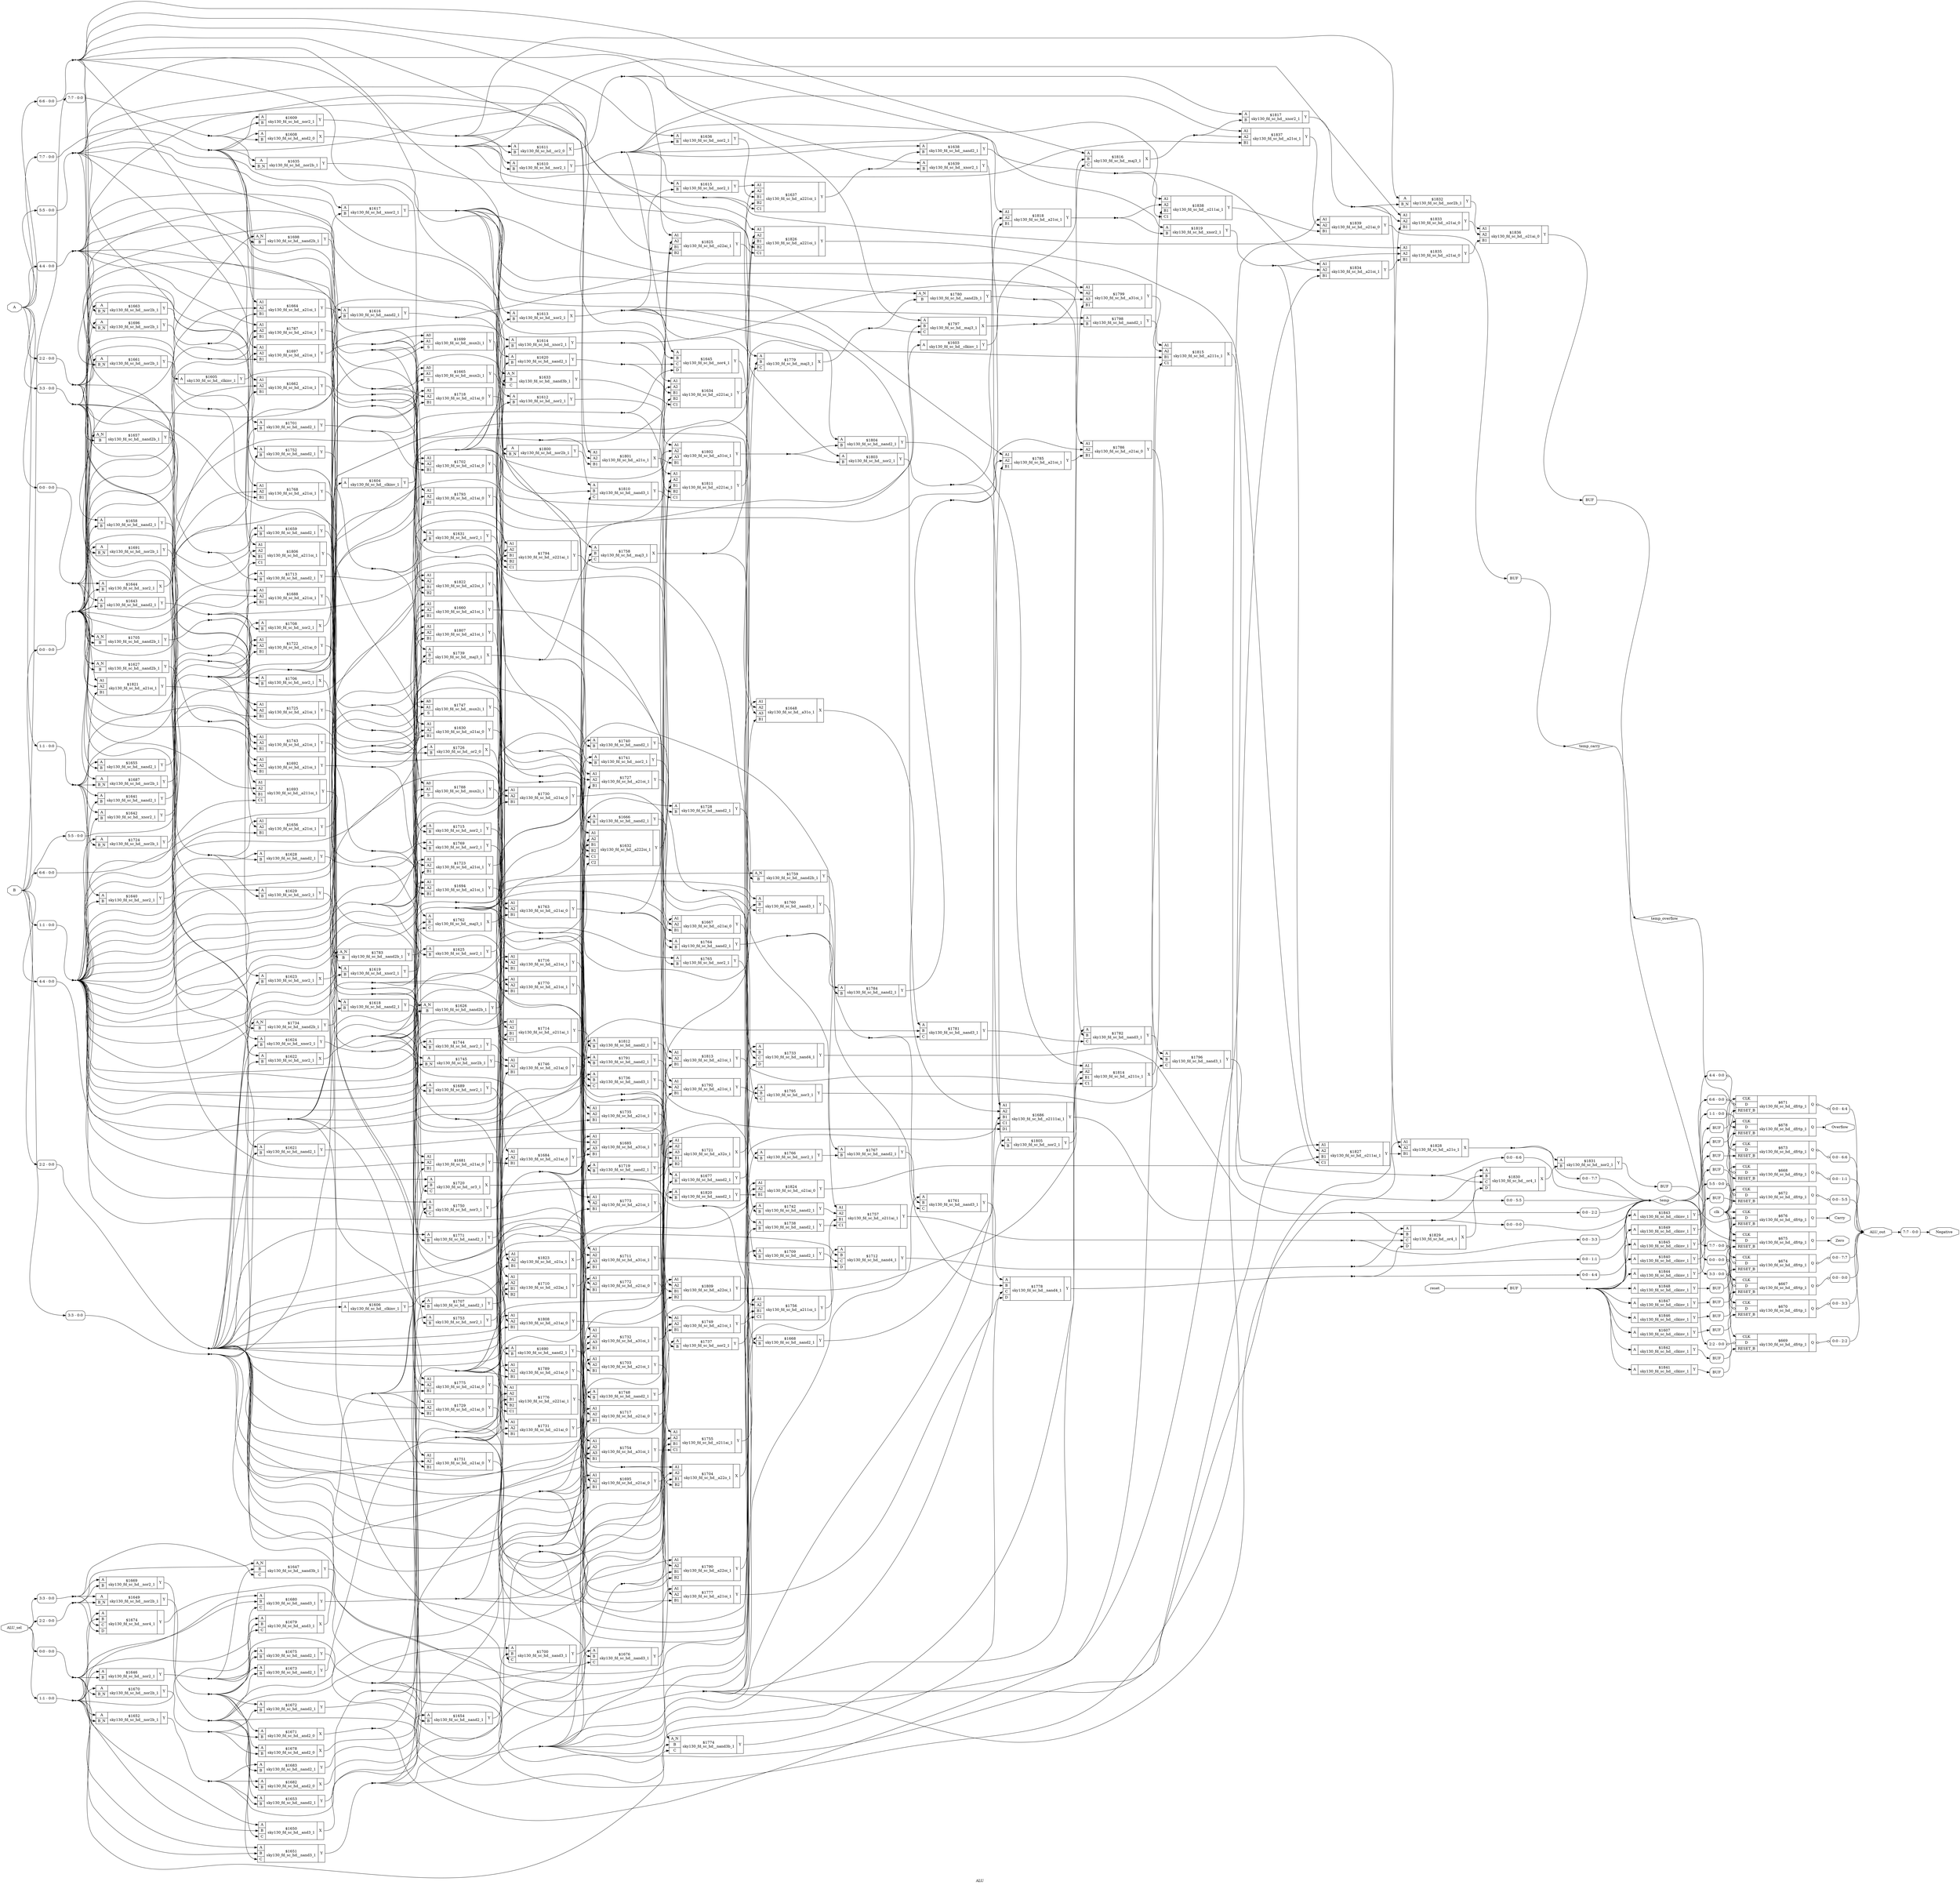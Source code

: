 digraph "ALU" {
label="ALU";
rankdir="LR";
remincross=true;
n638 [ shape=octagon, label="A", color="black", fontcolor="black" ];
n639 [ shape=octagon, label="ALU_out", color="black", fontcolor="black" ];
n640 [ shape=octagon, label="ALU_sel", color="black", fontcolor="black" ];
n641 [ shape=octagon, label="B", color="black", fontcolor="black" ];
n642 [ shape=octagon, label="Carry", color="black", fontcolor="black" ];
n643 [ shape=octagon, label="Negative", color="black", fontcolor="black" ];
n644 [ shape=octagon, label="Overflow", color="black", fontcolor="black" ];
n645 [ shape=octagon, label="Zero", color="black", fontcolor="black" ];
n646 [ shape=octagon, label="clk", color="black", fontcolor="black" ];
n647 [ shape=octagon, label="reset", color="black", fontcolor="black" ];
n648 [ shape=diamond, label="temp", color="black", fontcolor="black" ];
n649 [ shape=diamond, label="temp_carry", color="black", fontcolor="black" ];
n650 [ shape=diamond, label="temp_overflow", color="black", fontcolor="black" ];
c652 [ shape=record, label="{{<p638> A}|$1603\nsky130_fd_sc_hd__clkinv_1|{<p651> Y}}",  ];
c653 [ shape=record, label="{{<p638> A}|$1604\nsky130_fd_sc_hd__clkinv_1|{<p651> Y}}",  ];
c654 [ shape=record, label="{{<p638> A}|$1605\nsky130_fd_sc_hd__clkinv_1|{<p651> Y}}",  ];
c655 [ shape=record, label="{{<p638> A}|$1606\nsky130_fd_sc_hd__clkinv_1|{<p651> Y}}",  ];
c656 [ shape=record, label="{{<p638> A}|$1607\nsky130_fd_sc_hd__clkinv_1|{<p651> Y}}",  ];
c658 [ shape=record, label="{{<p638> A|<p641> B}|$1608\nsky130_fd_sc_hd__and2_0|{<p657> X}}",  ];
c659 [ shape=record, label="{{<p638> A|<p641> B}|$1609\nsky130_fd_sc_hd__nor2_1|{<p651> Y}}",  ];
c660 [ shape=record, label="{{<p638> A|<p641> B}|$1610\nsky130_fd_sc_hd__nor2_1|{<p651> Y}}",  ];
c661 [ shape=record, label="{{<p638> A|<p641> B}|$1611\nsky130_fd_sc_hd__or2_0|{<p657> X}}",  ];
c662 [ shape=record, label="{{<p638> A|<p641> B}|$1612\nsky130_fd_sc_hd__nor2_1|{<p651> Y}}",  ];
c663 [ shape=record, label="{{<p638> A|<p641> B}|$1613\nsky130_fd_sc_hd__xor2_1|{<p657> X}}",  ];
c664 [ shape=record, label="{{<p638> A|<p641> B}|$1614\nsky130_fd_sc_hd__xnor2_1|{<p651> Y}}",  ];
c665 [ shape=record, label="{{<p638> A|<p641> B}|$1615\nsky130_fd_sc_hd__nor2_1|{<p651> Y}}",  ];
c666 [ shape=record, label="{{<p638> A|<p641> B}|$1616\nsky130_fd_sc_hd__nand2_1|{<p651> Y}}",  ];
c667 [ shape=record, label="{{<p638> A|<p641> B}|$1617\nsky130_fd_sc_hd__xnor2_1|{<p651> Y}}",  ];
c668 [ shape=record, label="{{<p638> A|<p641> B}|$1618\nsky130_fd_sc_hd__nand2_1|{<p651> Y}}",  ];
c669 [ shape=record, label="{{<p638> A|<p641> B}|$1619\nsky130_fd_sc_hd__xnor2_1|{<p651> Y}}",  ];
c670 [ shape=record, label="{{<p638> A|<p641> B}|$1620\nsky130_fd_sc_hd__nand2_1|{<p651> Y}}",  ];
c671 [ shape=record, label="{{<p638> A|<p641> B}|$1621\nsky130_fd_sc_hd__nand2_1|{<p651> Y}}",  ];
c672 [ shape=record, label="{{<p638> A|<p641> B}|$1622\nsky130_fd_sc_hd__xor2_1|{<p657> X}}",  ];
c673 [ shape=record, label="{{<p638> A|<p641> B}|$1623\nsky130_fd_sc_hd__xor2_1|{<p657> X}}",  ];
c674 [ shape=record, label="{{<p638> A|<p641> B}|$1624\nsky130_fd_sc_hd__xnor2_1|{<p651> Y}}",  ];
c675 [ shape=record, label="{{<p638> A|<p641> B}|$1625\nsky130_fd_sc_hd__nor2_1|{<p651> Y}}",  ];
c677 [ shape=record, label="{{<p676> A_N|<p641> B}|$1626\nsky130_fd_sc_hd__nand2b_1|{<p651> Y}}",  ];
c678 [ shape=record, label="{{<p676> A_N|<p641> B}|$1627\nsky130_fd_sc_hd__nand2b_1|{<p651> Y}}",  ];
c679 [ shape=record, label="{{<p638> A|<p641> B}|$1628\nsky130_fd_sc_hd__nand2_1|{<p651> Y}}",  ];
c680 [ shape=record, label="{{<p638> A|<p641> B}|$1629\nsky130_fd_sc_hd__nor2_1|{<p651> Y}}",  ];
c684 [ shape=record, label="{{<p681> A1|<p682> A2|<p683> B1}|$1630\nsky130_fd_sc_hd__o21ai_0|{<p651> Y}}",  ];
c685 [ shape=record, label="{{<p638> A|<p641> B}|$1631\nsky130_fd_sc_hd__nor2_1|{<p651> Y}}",  ];
c689 [ shape=record, label="{{<p681> A1|<p682> A2|<p683> B1|<p686> B2|<p687> C1|<p688> C2}|$1632\nsky130_fd_sc_hd__a222oi_1|{<p651> Y}}",  ];
c691 [ shape=record, label="{{<p676> A_N|<p641> B|<p690> C}|$1633\nsky130_fd_sc_hd__nand3b_1|{<p651> Y}}",  ];
c692 [ shape=record, label="{{<p681> A1|<p682> A2|<p683> B1|<p686> B2|<p687> C1}|$1634\nsky130_fd_sc_hd__o221ai_1|{<p651> Y}}",  ];
c694 [ shape=record, label="{{<p638> A|<p693> B_N}|$1635\nsky130_fd_sc_hd__nor2b_1|{<p651> Y}}",  ];
c695 [ shape=record, label="{{<p638> A|<p641> B}|$1636\nsky130_fd_sc_hd__nor2_1|{<p651> Y}}",  ];
c696 [ shape=record, label="{{<p681> A1|<p682> A2|<p683> B1|<p686> B2|<p687> C1}|$1637\nsky130_fd_sc_hd__a221oi_1|{<p651> Y}}",  ];
c697 [ shape=record, label="{{<p638> A|<p641> B}|$1638\nsky130_fd_sc_hd__nand2_1|{<p651> Y}}",  ];
c698 [ shape=record, label="{{<p638> A|<p641> B}|$1639\nsky130_fd_sc_hd__xnor2_1|{<p651> Y}}",  ];
c699 [ shape=record, label="{{<p638> A|<p641> B}|$1640\nsky130_fd_sc_hd__nor2_1|{<p651> Y}}",  ];
c700 [ shape=record, label="{{<p638> A|<p641> B}|$1641\nsky130_fd_sc_hd__nand2_1|{<p651> Y}}",  ];
c701 [ shape=record, label="{{<p638> A|<p641> B}|$1642\nsky130_fd_sc_hd__xnor2_1|{<p651> Y}}",  ];
c702 [ shape=record, label="{{<p638> A|<p641> B}|$1643\nsky130_fd_sc_hd__nand2_1|{<p651> Y}}",  ];
c703 [ shape=record, label="{{<p638> A|<p641> B}|$1644\nsky130_fd_sc_hd__xor2_1|{<p657> X}}",  ];
c705 [ shape=record, label="{{<p638> A|<p641> B|<p690> C|<p704> D}|$1645\nsky130_fd_sc_hd__nor4_1|{<p651> Y}}",  ];
c706 [ shape=record, label="{{<p638> A|<p641> B}|$1646\nsky130_fd_sc_hd__nor2_1|{<p651> Y}}",  ];
c707 [ shape=record, label="{{<p676> A_N|<p641> B|<p690> C}|$1647\nsky130_fd_sc_hd__nand3b_1|{<p651> Y}}",  ];
c709 [ shape=record, label="{{<p681> A1|<p682> A2|<p708> A3|<p683> B1}|$1648\nsky130_fd_sc_hd__a31o_1|{<p657> X}}",  ];
c710 [ shape=record, label="{{<p638> A|<p693> B_N}|$1649\nsky130_fd_sc_hd__nor2b_1|{<p651> Y}}",  ];
c711 [ shape=record, label="{{<p638> A|<p641> B|<p690> C}|$1650\nsky130_fd_sc_hd__and3_1|{<p657> X}}",  ];
c712 [ shape=record, label="{{<p638> A|<p641> B|<p690> C}|$1651\nsky130_fd_sc_hd__nand3_1|{<p651> Y}}",  ];
c713 [ shape=record, label="{{<p638> A|<p693> B_N}|$1652\nsky130_fd_sc_hd__nor2b_1|{<p651> Y}}",  ];
c714 [ shape=record, label="{{<p638> A|<p641> B}|$1653\nsky130_fd_sc_hd__nand2_1|{<p651> Y}}",  ];
c715 [ shape=record, label="{{<p638> A|<p641> B}|$1654\nsky130_fd_sc_hd__nand2_1|{<p651> Y}}",  ];
c716 [ shape=record, label="{{<p638> A|<p641> B}|$1655\nsky130_fd_sc_hd__nand2_1|{<p651> Y}}",  ];
c717 [ shape=record, label="{{<p681> A1|<p682> A2|<p683> B1}|$1656\nsky130_fd_sc_hd__a21oi_1|{<p651> Y}}",  ];
c718 [ shape=record, label="{{<p676> A_N|<p641> B}|$1657\nsky130_fd_sc_hd__nand2b_1|{<p651> Y}}",  ];
c719 [ shape=record, label="{{<p638> A|<p641> B}|$1658\nsky130_fd_sc_hd__nand2_1|{<p651> Y}}",  ];
c720 [ shape=record, label="{{<p638> A|<p641> B}|$1659\nsky130_fd_sc_hd__nand2_1|{<p651> Y}}",  ];
c721 [ shape=record, label="{{<p681> A1|<p682> A2|<p683> B1}|$1660\nsky130_fd_sc_hd__a21oi_1|{<p651> Y}}",  ];
c722 [ shape=record, label="{{<p638> A|<p693> B_N}|$1661\nsky130_fd_sc_hd__nor2b_1|{<p651> Y}}",  ];
c723 [ shape=record, label="{{<p681> A1|<p682> A2|<p683> B1}|$1662\nsky130_fd_sc_hd__a21oi_1|{<p651> Y}}",  ];
c724 [ shape=record, label="{{<p638> A|<p693> B_N}|$1663\nsky130_fd_sc_hd__nor2b_1|{<p651> Y}}",  ];
c725 [ shape=record, label="{{<p681> A1|<p682> A2|<p683> B1}|$1664\nsky130_fd_sc_hd__a21oi_1|{<p651> Y}}",  ];
c728 [ shape=record, label="{{<p726> A0|<p681> A1|<p727> S}|$1665\nsky130_fd_sc_hd__mux2i_1|{<p651> Y}}",  ];
c729 [ shape=record, label="{{<p638> A|<p641> B}|$1666\nsky130_fd_sc_hd__nand2_1|{<p651> Y}}",  ];
c730 [ shape=record, label="{{<p681> A1|<p682> A2|<p683> B1}|$1667\nsky130_fd_sc_hd__o21ai_0|{<p651> Y}}",  ];
c731 [ shape=record, label="{{<p638> A|<p641> B}|$1668\nsky130_fd_sc_hd__nand2_1|{<p651> Y}}",  ];
c732 [ shape=record, label="{{<p638> A|<p641> B}|$1669\nsky130_fd_sc_hd__nor2_1|{<p651> Y}}",  ];
c733 [ shape=record, label="{{<p638> A|<p693> B_N}|$1670\nsky130_fd_sc_hd__nor2b_1|{<p651> Y}}",  ];
c734 [ shape=record, label="{{<p638> A|<p641> B}|$1671\nsky130_fd_sc_hd__and2_0|{<p657> X}}",  ];
c735 [ shape=record, label="{{<p638> A|<p641> B}|$1672\nsky130_fd_sc_hd__nand2_1|{<p651> Y}}",  ];
c736 [ shape=record, label="{{<p638> A|<p641> B}|$1673\nsky130_fd_sc_hd__nand2_1|{<p651> Y}}",  ];
c737 [ shape=record, label="{{<p638> A|<p641> B|<p690> C|<p704> D}|$1674\nsky130_fd_sc_hd__nor4_1|{<p651> Y}}",  ];
c738 [ shape=record, label="{{<p638> A|<p641> B}|$1675\nsky130_fd_sc_hd__nand2_1|{<p651> Y}}",  ];
c739 [ shape=record, label="{{<p638> A|<p641> B|<p690> C}|$1676\nsky130_fd_sc_hd__nand3_1|{<p651> Y}}",  ];
c740 [ shape=record, label="{{<p638> A|<p641> B}|$1677\nsky130_fd_sc_hd__nand2_1|{<p651> Y}}",  ];
c741 [ shape=record, label="{{<p638> A|<p641> B}|$1678\nsky130_fd_sc_hd__and2_0|{<p657> X}}",  ];
c742 [ shape=record, label="{{<p638> A|<p641> B|<p690> C}|$1679\nsky130_fd_sc_hd__and3_1|{<p657> X}}",  ];
c743 [ shape=record, label="{{<p638> A|<p641> B|<p690> C}|$1680\nsky130_fd_sc_hd__nand3_1|{<p651> Y}}",  ];
c744 [ shape=record, label="{{<p681> A1|<p682> A2|<p683> B1}|$1681\nsky130_fd_sc_hd__o21ai_0|{<p651> Y}}",  ];
c745 [ shape=record, label="{{<p638> A|<p641> B}|$1682\nsky130_fd_sc_hd__and2_0|{<p657> X}}",  ];
c746 [ shape=record, label="{{<p638> A|<p641> B}|$1683\nsky130_fd_sc_hd__nand2_1|{<p651> Y}}",  ];
c747 [ shape=record, label="{{<p681> A1|<p682> A2|<p683> B1}|$1684\nsky130_fd_sc_hd__o21ai_0|{<p651> Y}}",  ];
c748 [ shape=record, label="{{<p681> A1|<p682> A2|<p708> A3|<p683> B1}|$1685\nsky130_fd_sc_hd__a31oi_1|{<p651> Y}}",  ];
c750 [ shape=record, label="{{<p681> A1|<p682> A2|<p683> B1|<p687> C1|<p749> D1}|$1686\nsky130_fd_sc_hd__o2111ai_1|{<p651> Y}}",  ];
c751 [ shape=record, label="{{<p638> A|<p693> B_N}|$1687\nsky130_fd_sc_hd__nor2b_1|{<p651> Y}}",  ];
c752 [ shape=record, label="{{<p681> A1|<p682> A2|<p683> B1}|$1688\nsky130_fd_sc_hd__a21oi_1|{<p651> Y}}",  ];
c753 [ shape=record, label="{{<p638> A|<p641> B}|$1689\nsky130_fd_sc_hd__nor2_1|{<p651> Y}}",  ];
c754 [ shape=record, label="{{<p638> A|<p641> B}|$1690\nsky130_fd_sc_hd__nand2_1|{<p651> Y}}",  ];
c755 [ shape=record, label="{{<p638> A|<p693> B_N}|$1691\nsky130_fd_sc_hd__nor2b_1|{<p651> Y}}",  ];
c756 [ shape=record, label="{{<p681> A1|<p682> A2|<p683> B1}|$1692\nsky130_fd_sc_hd__a21oi_1|{<p651> Y}}",  ];
c757 [ shape=record, label="{{<p681> A1|<p682> A2|<p683> B1|<p687> C1}|$1693\nsky130_fd_sc_hd__a211oi_1|{<p651> Y}}",  ];
c758 [ shape=record, label="{{<p681> A1|<p682> A2|<p683> B1}|$1694\nsky130_fd_sc_hd__a21oi_1|{<p651> Y}}",  ];
c759 [ shape=record, label="{{<p681> A1|<p682> A2|<p683> B1}|$1695\nsky130_fd_sc_hd__o21ai_0|{<p651> Y}}",  ];
c760 [ shape=record, label="{{<p638> A|<p693> B_N}|$1696\nsky130_fd_sc_hd__nor2b_1|{<p651> Y}}",  ];
c761 [ shape=record, label="{{<p681> A1|<p682> A2|<p683> B1}|$1697\nsky130_fd_sc_hd__a21oi_1|{<p651> Y}}",  ];
c762 [ shape=record, label="{{<p676> A_N|<p641> B}|$1698\nsky130_fd_sc_hd__nand2b_1|{<p651> Y}}",  ];
c763 [ shape=record, label="{{<p726> A0|<p681> A1|<p727> S}|$1699\nsky130_fd_sc_hd__mux2i_1|{<p651> Y}}",  ];
c764 [ shape=record, label="{{<p638> A|<p641> B|<p690> C}|$1700\nsky130_fd_sc_hd__nand3_1|{<p651> Y}}",  ];
c765 [ shape=record, label="{{<p638> A|<p641> B}|$1701\nsky130_fd_sc_hd__nand2_1|{<p651> Y}}",  ];
c766 [ shape=record, label="{{<p681> A1|<p682> A2|<p683> B1}|$1702\nsky130_fd_sc_hd__o21ai_0|{<p651> Y}}",  ];
c767 [ shape=record, label="{{<p681> A1|<p682> A2|<p683> B1}|$1703\nsky130_fd_sc_hd__a21oi_1|{<p651> Y}}",  ];
c768 [ shape=record, label="{{<p681> A1|<p682> A2|<p683> B1|<p686> B2}|$1704\nsky130_fd_sc_hd__a22o_1|{<p657> X}}",  ];
c769 [ shape=record, label="{{<p676> A_N|<p641> B}|$1705\nsky130_fd_sc_hd__nand2b_1|{<p651> Y}}",  ];
c770 [ shape=record, label="{{<p638> A|<p641> B}|$1706\nsky130_fd_sc_hd__xor2_1|{<p657> X}}",  ];
c771 [ shape=record, label="{{<p638> A|<p641> B}|$1707\nsky130_fd_sc_hd__nand2_1|{<p651> Y}}",  ];
c772 [ shape=record, label="{{<p638> A|<p641> B}|$1708\nsky130_fd_sc_hd__xor2_1|{<p657> X}}",  ];
c773 [ shape=record, label="{{<p638> A|<p641> B}|$1709\nsky130_fd_sc_hd__nand2_1|{<p651> Y}}",  ];
c774 [ shape=record, label="{{<p681> A1|<p682> A2|<p683> B1|<p686> B2}|$1710\nsky130_fd_sc_hd__o22ai_1|{<p651> Y}}",  ];
c775 [ shape=record, label="{{<p681> A1|<p682> A2|<p708> A3|<p683> B1}|$1711\nsky130_fd_sc_hd__a31oi_1|{<p651> Y}}",  ];
c776 [ shape=record, label="{{<p638> A|<p641> B|<p690> C|<p704> D}|$1712\nsky130_fd_sc_hd__nand4_1|{<p651> Y}}",  ];
c777 [ shape=record, label="{{<p638> A|<p641> B}|$1713\nsky130_fd_sc_hd__nand2_1|{<p651> Y}}",  ];
c778 [ shape=record, label="{{<p681> A1|<p682> A2|<p683> B1|<p687> C1}|$1714\nsky130_fd_sc_hd__o211ai_1|{<p651> Y}}",  ];
c779 [ shape=record, label="{{<p638> A|<p641> B}|$1715\nsky130_fd_sc_hd__nor2_1|{<p651> Y}}",  ];
c780 [ shape=record, label="{{<p681> A1|<p682> A2|<p683> B1}|$1716\nsky130_fd_sc_hd__a21oi_1|{<p651> Y}}",  ];
c781 [ shape=record, label="{{<p681> A1|<p682> A2|<p683> B1}|$1717\nsky130_fd_sc_hd__o21ai_0|{<p651> Y}}",  ];
c782 [ shape=record, label="{{<p681> A1|<p682> A2|<p683> B1}|$1718\nsky130_fd_sc_hd__o21ai_0|{<p651> Y}}",  ];
c783 [ shape=record, label="{{<p638> A|<p641> B}|$1719\nsky130_fd_sc_hd__nand2_1|{<p651> Y}}",  ];
c784 [ shape=record, label="{{<p638> A|<p641> B|<p690> C}|$1720\nsky130_fd_sc_hd__or3_1|{<p657> X}}",  ];
c785 [ shape=record, label="{{<p681> A1|<p682> A2|<p708> A3|<p683> B1|<p686> B2}|$1721\nsky130_fd_sc_hd__a32o_1|{<p657> X}}",  ];
c786 [ shape=record, label="{{<p681> A1|<p682> A2|<p683> B1}|$1722\nsky130_fd_sc_hd__o21ai_0|{<p651> Y}}",  ];
c787 [ shape=record, label="{{<p681> A1|<p682> A2|<p683> B1}|$1723\nsky130_fd_sc_hd__a21oi_1|{<p651> Y}}",  ];
c788 [ shape=record, label="{{<p638> A|<p693> B_N}|$1724\nsky130_fd_sc_hd__nor2b_1|{<p651> Y}}",  ];
c789 [ shape=record, label="{{<p681> A1|<p682> A2|<p683> B1}|$1725\nsky130_fd_sc_hd__a21oi_1|{<p651> Y}}",  ];
c790 [ shape=record, label="{{<p638> A|<p641> B}|$1726\nsky130_fd_sc_hd__or2_0|{<p657> X}}",  ];
c791 [ shape=record, label="{{<p681> A1|<p682> A2|<p683> B1}|$1727\nsky130_fd_sc_hd__a21oi_1|{<p651> Y}}",  ];
c792 [ shape=record, label="{{<p638> A|<p641> B}|$1728\nsky130_fd_sc_hd__nand2_1|{<p651> Y}}",  ];
c793 [ shape=record, label="{{<p681> A1|<p682> A2|<p683> B1}|$1729\nsky130_fd_sc_hd__o21ai_0|{<p651> Y}}",  ];
c794 [ shape=record, label="{{<p681> A1|<p682> A2|<p683> B1}|$1730\nsky130_fd_sc_hd__o21ai_0|{<p651> Y}}",  ];
c795 [ shape=record, label="{{<p681> A1|<p682> A2|<p683> B1}|$1731\nsky130_fd_sc_hd__o21ai_0|{<p651> Y}}",  ];
c796 [ shape=record, label="{{<p681> A1|<p682> A2|<p708> A3|<p683> B1}|$1732\nsky130_fd_sc_hd__a31oi_1|{<p651> Y}}",  ];
c797 [ shape=record, label="{{<p638> A|<p641> B|<p690> C|<p704> D}|$1733\nsky130_fd_sc_hd__nand4_1|{<p651> Y}}",  ];
c798 [ shape=record, label="{{<p676> A_N|<p641> B}|$1734\nsky130_fd_sc_hd__nand2b_1|{<p651> Y}}",  ];
c799 [ shape=record, label="{{<p681> A1|<p682> A2|<p683> B1}|$1735\nsky130_fd_sc_hd__a21oi_1|{<p651> Y}}",  ];
c800 [ shape=record, label="{{<p638> A|<p641> B|<p690> C}|$1736\nsky130_fd_sc_hd__nand3_1|{<p651> Y}}",  ];
c801 [ shape=record, label="{{<p638> A|<p641> B}|$1737\nsky130_fd_sc_hd__nor2_1|{<p651> Y}}",  ];
c802 [ shape=record, label="{{<p638> A|<p641> B}|$1738\nsky130_fd_sc_hd__nand2_1|{<p651> Y}}",  ];
c803 [ shape=record, label="{{<p638> A|<p641> B|<p690> C}|$1739\nsky130_fd_sc_hd__maj3_1|{<p657> X}}",  ];
c804 [ shape=record, label="{{<p638> A|<p641> B}|$1740\nsky130_fd_sc_hd__nand2_1|{<p651> Y}}",  ];
c805 [ shape=record, label="{{<p638> A|<p641> B}|$1741\nsky130_fd_sc_hd__nor2_1|{<p651> Y}}",  ];
c806 [ shape=record, label="{{<p638> A|<p641> B}|$1742\nsky130_fd_sc_hd__nand2_1|{<p651> Y}}",  ];
c807 [ shape=record, label="{{<p681> A1|<p682> A2|<p683> B1}|$1743\nsky130_fd_sc_hd__a21oi_1|{<p651> Y}}",  ];
c808 [ shape=record, label="{{<p638> A|<p641> B}|$1744\nsky130_fd_sc_hd__nor2_1|{<p651> Y}}",  ];
c809 [ shape=record, label="{{<p638> A|<p693> B_N}|$1745\nsky130_fd_sc_hd__nor2b_1|{<p651> Y}}",  ];
c810 [ shape=record, label="{{<p681> A1|<p682> A2|<p683> B1}|$1746\nsky130_fd_sc_hd__o21ai_0|{<p651> Y}}",  ];
c811 [ shape=record, label="{{<p726> A0|<p681> A1|<p727> S}|$1747\nsky130_fd_sc_hd__mux2i_1|{<p651> Y}}",  ];
c812 [ shape=record, label="{{<p638> A|<p641> B}|$1748\nsky130_fd_sc_hd__nand2_1|{<p651> Y}}",  ];
c813 [ shape=record, label="{{<p681> A1|<p682> A2|<p683> B1}|$1749\nsky130_fd_sc_hd__a21oi_1|{<p651> Y}}",  ];
c814 [ shape=record, label="{{<p638> A|<p641> B|<p690> C}|$1750\nsky130_fd_sc_hd__nor3_1|{<p651> Y}}",  ];
c815 [ shape=record, label="{{<p681> A1|<p682> A2|<p683> B1}|$1751\nsky130_fd_sc_hd__o21ai_0|{<p651> Y}}",  ];
c816 [ shape=record, label="{{<p638> A|<p641> B}|$1752\nsky130_fd_sc_hd__nand2_1|{<p651> Y}}",  ];
c817 [ shape=record, label="{{<p638> A|<p641> B}|$1753\nsky130_fd_sc_hd__nor2_1|{<p651> Y}}",  ];
c818 [ shape=record, label="{{<p681> A1|<p682> A2|<p708> A3|<p683> B1}|$1754\nsky130_fd_sc_hd__a31oi_1|{<p651> Y}}",  ];
c819 [ shape=record, label="{{<p681> A1|<p682> A2|<p683> B1|<p687> C1}|$1755\nsky130_fd_sc_hd__o211ai_1|{<p651> Y}}",  ];
c820 [ shape=record, label="{{<p681> A1|<p682> A2|<p683> B1|<p687> C1}|$1756\nsky130_fd_sc_hd__a211oi_1|{<p651> Y}}",  ];
c821 [ shape=record, label="{{<p681> A1|<p682> A2|<p683> B1|<p687> C1}|$1757\nsky130_fd_sc_hd__o211ai_1|{<p651> Y}}",  ];
c822 [ shape=record, label="{{<p638> A|<p641> B|<p690> C}|$1758\nsky130_fd_sc_hd__maj3_1|{<p657> X}}",  ];
c823 [ shape=record, label="{{<p676> A_N|<p641> B}|$1759\nsky130_fd_sc_hd__nand2b_1|{<p651> Y}}",  ];
c824 [ shape=record, label="{{<p638> A|<p641> B|<p690> C}|$1760\nsky130_fd_sc_hd__nand3_1|{<p651> Y}}",  ];
c825 [ shape=record, label="{{<p638> A|<p641> B|<p690> C}|$1761\nsky130_fd_sc_hd__nand3_1|{<p651> Y}}",  ];
c826 [ shape=record, label="{{<p638> A|<p641> B|<p690> C}|$1762\nsky130_fd_sc_hd__maj3_1|{<p657> X}}",  ];
c827 [ shape=record, label="{{<p681> A1|<p682> A2|<p683> B1}|$1763\nsky130_fd_sc_hd__o21ai_0|{<p651> Y}}",  ];
c828 [ shape=record, label="{{<p638> A|<p641> B}|$1764\nsky130_fd_sc_hd__nand2_1|{<p651> Y}}",  ];
c829 [ shape=record, label="{{<p638> A|<p641> B}|$1765\nsky130_fd_sc_hd__nor2_1|{<p651> Y}}",  ];
c830 [ shape=record, label="{{<p638> A|<p641> B}|$1766\nsky130_fd_sc_hd__nor2_1|{<p651> Y}}",  ];
c831 [ shape=record, label="{{<p638> A|<p641> B}|$1767\nsky130_fd_sc_hd__nand2_1|{<p651> Y}}",  ];
c832 [ shape=record, label="{{<p681> A1|<p682> A2|<p683> B1}|$1768\nsky130_fd_sc_hd__a21oi_1|{<p651> Y}}",  ];
c833 [ shape=record, label="{{<p638> A|<p641> B}|$1769\nsky130_fd_sc_hd__nor2_1|{<p651> Y}}",  ];
c834 [ shape=record, label="{{<p681> A1|<p682> A2|<p683> B1}|$1770\nsky130_fd_sc_hd__a21oi_1|{<p651> Y}}",  ];
c835 [ shape=record, label="{{<p638> A|<p641> B}|$1771\nsky130_fd_sc_hd__nand2_1|{<p651> Y}}",  ];
c836 [ shape=record, label="{{<p681> A1|<p682> A2|<p683> B1}|$1772\nsky130_fd_sc_hd__o21ai_0|{<p651> Y}}",  ];
c837 [ shape=record, label="{{<p681> A1|<p682> A2|<p683> B1}|$1773\nsky130_fd_sc_hd__a21oi_1|{<p651> Y}}",  ];
c838 [ shape=record, label="{{<p676> A_N|<p641> B|<p690> C}|$1774\nsky130_fd_sc_hd__nand3b_1|{<p651> Y}}",  ];
c839 [ shape=record, label="{{<p681> A1|<p682> A2|<p683> B1}|$1775\nsky130_fd_sc_hd__o21ai_0|{<p651> Y}}",  ];
c840 [ shape=record, label="{{<p681> A1|<p682> A2|<p683> B1|<p686> B2|<p687> C1}|$1776\nsky130_fd_sc_hd__o221ai_1|{<p651> Y}}",  ];
c841 [ shape=record, label="{{<p681> A1|<p682> A2|<p683> B1}|$1777\nsky130_fd_sc_hd__a21oi_1|{<p651> Y}}",  ];
c842 [ shape=record, label="{{<p638> A|<p641> B|<p690> C|<p704> D}|$1778\nsky130_fd_sc_hd__nand4_1|{<p651> Y}}",  ];
c843 [ shape=record, label="{{<p638> A|<p641> B|<p690> C}|$1779\nsky130_fd_sc_hd__maj3_1|{<p657> X}}",  ];
c844 [ shape=record, label="{{<p676> A_N|<p641> B}|$1780\nsky130_fd_sc_hd__nand2b_1|{<p651> Y}}",  ];
c845 [ shape=record, label="{{<p638> A|<p641> B|<p690> C}|$1781\nsky130_fd_sc_hd__nand3_1|{<p651> Y}}",  ];
c846 [ shape=record, label="{{<p638> A|<p641> B|<p690> C}|$1782\nsky130_fd_sc_hd__nand3_1|{<p651> Y}}",  ];
c847 [ shape=record, label="{{<p676> A_N|<p641> B}|$1783\nsky130_fd_sc_hd__nand2b_1|{<p651> Y}}",  ];
c848 [ shape=record, label="{{<p638> A|<p641> B}|$1784\nsky130_fd_sc_hd__nand2_1|{<p651> Y}}",  ];
c849 [ shape=record, label="{{<p681> A1|<p682> A2|<p683> B1}|$1785\nsky130_fd_sc_hd__a21oi_1|{<p651> Y}}",  ];
c850 [ shape=record, label="{{<p681> A1|<p682> A2|<p683> B1}|$1786\nsky130_fd_sc_hd__o21ai_0|{<p651> Y}}",  ];
c851 [ shape=record, label="{{<p681> A1|<p682> A2|<p683> B1}|$1787\nsky130_fd_sc_hd__a21oi_1|{<p651> Y}}",  ];
c852 [ shape=record, label="{{<p726> A0|<p681> A1|<p727> S}|$1788\nsky130_fd_sc_hd__mux2i_1|{<p651> Y}}",  ];
c853 [ shape=record, label="{{<p681> A1|<p682> A2|<p683> B1}|$1789\nsky130_fd_sc_hd__o21ai_0|{<p651> Y}}",  ];
c854 [ shape=record, label="{{<p681> A1|<p682> A2|<p683> B1|<p686> B2}|$1790\nsky130_fd_sc_hd__a22oi_1|{<p651> Y}}",  ];
c855 [ shape=record, label="{{<p638> A|<p641> B}|$1791\nsky130_fd_sc_hd__nand2_1|{<p651> Y}}",  ];
c856 [ shape=record, label="{{<p681> A1|<p682> A2|<p683> B1}|$1792\nsky130_fd_sc_hd__a21oi_1|{<p651> Y}}",  ];
c857 [ shape=record, label="{{<p681> A1|<p682> A2|<p683> B1}|$1793\nsky130_fd_sc_hd__o21ai_0|{<p651> Y}}",  ];
c858 [ shape=record, label="{{<p681> A1|<p682> A2|<p683> B1|<p686> B2|<p687> C1}|$1794\nsky130_fd_sc_hd__o221ai_1|{<p651> Y}}",  ];
c859 [ shape=record, label="{{<p638> A|<p641> B|<p690> C}|$1795\nsky130_fd_sc_hd__nor3_1|{<p651> Y}}",  ];
c860 [ shape=record, label="{{<p638> A|<p641> B|<p690> C}|$1796\nsky130_fd_sc_hd__nand3_1|{<p651> Y}}",  ];
c861 [ shape=record, label="{{<p638> A|<p641> B|<p690> C}|$1797\nsky130_fd_sc_hd__maj3_1|{<p657> X}}",  ];
c862 [ shape=record, label="{{<p638> A|<p641> B}|$1798\nsky130_fd_sc_hd__nand2_1|{<p651> Y}}",  ];
c863 [ shape=record, label="{{<p681> A1|<p682> A2|<p708> A3|<p683> B1}|$1799\nsky130_fd_sc_hd__a31oi_1|{<p651> Y}}",  ];
c864 [ shape=record, label="{{<p638> A|<p693> B_N}|$1800\nsky130_fd_sc_hd__nor2b_1|{<p651> Y}}",  ];
c865 [ shape=record, label="{{<p681> A1|<p682> A2|<p683> B1}|$1801\nsky130_fd_sc_hd__a21o_1|{<p657> X}}",  ];
c866 [ shape=record, label="{{<p681> A1|<p682> A2|<p708> A3|<p683> B1}|$1802\nsky130_fd_sc_hd__a31oi_1|{<p651> Y}}",  ];
c867 [ shape=record, label="{{<p638> A|<p641> B}|$1803\nsky130_fd_sc_hd__nor2_1|{<p651> Y}}",  ];
c868 [ shape=record, label="{{<p638> A|<p641> B}|$1804\nsky130_fd_sc_hd__nand2_1|{<p651> Y}}",  ];
c869 [ shape=record, label="{{<p638> A|<p641> B}|$1805\nsky130_fd_sc_hd__nor2_1|{<p651> Y}}",  ];
c870 [ shape=record, label="{{<p681> A1|<p682> A2|<p683> B1|<p687> C1}|$1806\nsky130_fd_sc_hd__a211oi_1|{<p651> Y}}",  ];
c871 [ shape=record, label="{{<p681> A1|<p682> A2|<p683> B1}|$1807\nsky130_fd_sc_hd__a21oi_1|{<p651> Y}}",  ];
c872 [ shape=record, label="{{<p681> A1|<p682> A2|<p683> B1}|$1808\nsky130_fd_sc_hd__o21ai_0|{<p651> Y}}",  ];
c873 [ shape=record, label="{{<p681> A1|<p682> A2|<p683> B1|<p686> B2}|$1809\nsky130_fd_sc_hd__a22oi_1|{<p651> Y}}",  ];
c874 [ shape=record, label="{{<p638> A|<p641> B|<p690> C}|$1810\nsky130_fd_sc_hd__nand3_1|{<p651> Y}}",  ];
c875 [ shape=record, label="{{<p681> A1|<p682> A2|<p683> B1|<p686> B2|<p687> C1}|$1811\nsky130_fd_sc_hd__o221ai_1|{<p651> Y}}",  ];
c876 [ shape=record, label="{{<p638> A|<p641> B}|$1812\nsky130_fd_sc_hd__nand2_1|{<p651> Y}}",  ];
c877 [ shape=record, label="{{<p681> A1|<p682> A2|<p683> B1}|$1813\nsky130_fd_sc_hd__a21oi_1|{<p651> Y}}",  ];
c878 [ shape=record, label="{{<p681> A1|<p682> A2|<p683> B1|<p687> C1}|$1814\nsky130_fd_sc_hd__a211o_1|{<p657> X}}",  ];
c879 [ shape=record, label="{{<p681> A1|<p682> A2|<p683> B1|<p687> C1}|$1815\nsky130_fd_sc_hd__a211o_1|{<p657> X}}",  ];
c880 [ shape=record, label="{{<p638> A|<p641> B|<p690> C}|$1816\nsky130_fd_sc_hd__maj3_1|{<p657> X}}",  ];
c881 [ shape=record, label="{{<p638> A|<p641> B}|$1817\nsky130_fd_sc_hd__xnor2_1|{<p651> Y}}",  ];
c882 [ shape=record, label="{{<p681> A1|<p682> A2|<p683> B1}|$1818\nsky130_fd_sc_hd__a21oi_1|{<p651> Y}}",  ];
c883 [ shape=record, label="{{<p638> A|<p641> B}|$1819\nsky130_fd_sc_hd__xnor2_1|{<p651> Y}}",  ];
c884 [ shape=record, label="{{<p638> A|<p641> B}|$1820\nsky130_fd_sc_hd__nand2_1|{<p651> Y}}",  ];
c885 [ shape=record, label="{{<p681> A1|<p682> A2|<p683> B1}|$1821\nsky130_fd_sc_hd__a21oi_1|{<p651> Y}}",  ];
c886 [ shape=record, label="{{<p681> A1|<p682> A2|<p683> B1|<p686> B2}|$1822\nsky130_fd_sc_hd__a22oi_1|{<p651> Y}}",  ];
c887 [ shape=record, label="{{<p681> A1|<p682> A2|<p683> B1}|$1823\nsky130_fd_sc_hd__o21a_1|{<p657> X}}",  ];
c888 [ shape=record, label="{{<p681> A1|<p682> A2|<p683> B1}|$1824\nsky130_fd_sc_hd__o21ai_0|{<p651> Y}}",  ];
c889 [ shape=record, label="{{<p681> A1|<p682> A2|<p683> B1|<p686> B2}|$1825\nsky130_fd_sc_hd__o22ai_1|{<p651> Y}}",  ];
c890 [ shape=record, label="{{<p681> A1|<p682> A2|<p683> B1|<p686> B2|<p687> C1}|$1826\nsky130_fd_sc_hd__a221oi_1|{<p651> Y}}",  ];
c891 [ shape=record, label="{{<p681> A1|<p682> A2|<p683> B1|<p687> C1}|$1827\nsky130_fd_sc_hd__o211ai_1|{<p651> Y}}",  ];
c892 [ shape=record, label="{{<p681> A1|<p682> A2|<p683> B1}|$1828\nsky130_fd_sc_hd__a21o_1|{<p657> X}}",  ];
c893 [ shape=record, label="{{<p638> A|<p641> B|<p690> C|<p704> D}|$1829\nsky130_fd_sc_hd__or4_1|{<p657> X}}",  ];
c894 [ shape=record, label="{{<p638> A|<p641> B|<p690> C|<p704> D}|$1830\nsky130_fd_sc_hd__or4_1|{<p657> X}}",  ];
c895 [ shape=record, label="{{<p638> A|<p641> B}|$1831\nsky130_fd_sc_hd__nor2_1|{<p651> Y}}",  ];
c896 [ shape=record, label="{{<p638> A|<p693> B_N}|$1832\nsky130_fd_sc_hd__nor2b_1|{<p651> Y}}",  ];
c897 [ shape=record, label="{{<p681> A1|<p682> A2|<p683> B1}|$1833\nsky130_fd_sc_hd__o21ai_0|{<p651> Y}}",  ];
c898 [ shape=record, label="{{<p681> A1|<p682> A2|<p683> B1}|$1834\nsky130_fd_sc_hd__a21oi_1|{<p651> Y}}",  ];
c899 [ shape=record, label="{{<p681> A1|<p682> A2|<p683> B1}|$1835\nsky130_fd_sc_hd__o21ai_0|{<p651> Y}}",  ];
c900 [ shape=record, label="{{<p681> A1|<p682> A2|<p683> B1}|$1836\nsky130_fd_sc_hd__o21ai_0|{<p651> Y}}",  ];
c901 [ shape=record, label="{{<p681> A1|<p682> A2|<p683> B1}|$1837\nsky130_fd_sc_hd__a21oi_1|{<p651> Y}}",  ];
c902 [ shape=record, label="{{<p681> A1|<p682> A2|<p683> B1|<p687> C1}|$1838\nsky130_fd_sc_hd__o211ai_1|{<p651> Y}}",  ];
c903 [ shape=record, label="{{<p681> A1|<p682> A2|<p683> B1}|$1839\nsky130_fd_sc_hd__o21ai_0|{<p651> Y}}",  ];
c904 [ shape=record, label="{{<p638> A}|$1840\nsky130_fd_sc_hd__clkinv_1|{<p651> Y}}",  ];
c905 [ shape=record, label="{{<p638> A}|$1841\nsky130_fd_sc_hd__clkinv_1|{<p651> Y}}",  ];
c906 [ shape=record, label="{{<p638> A}|$1842\nsky130_fd_sc_hd__clkinv_1|{<p651> Y}}",  ];
c907 [ shape=record, label="{{<p638> A}|$1843\nsky130_fd_sc_hd__clkinv_1|{<p651> Y}}",  ];
c908 [ shape=record, label="{{<p638> A}|$1844\nsky130_fd_sc_hd__clkinv_1|{<p651> Y}}",  ];
c909 [ shape=record, label="{{<p638> A}|$1845\nsky130_fd_sc_hd__clkinv_1|{<p651> Y}}",  ];
c910 [ shape=record, label="{{<p638> A}|$1846\nsky130_fd_sc_hd__clkinv_1|{<p651> Y}}",  ];
c911 [ shape=record, label="{{<p638> A}|$1847\nsky130_fd_sc_hd__clkinv_1|{<p651> Y}}",  ];
c912 [ shape=record, label="{{<p638> A}|$1848\nsky130_fd_sc_hd__clkinv_1|{<p651> Y}}",  ];
c913 [ shape=record, label="{{<p638> A}|$1849\nsky130_fd_sc_hd__clkinv_1|{<p651> Y}}",  ];
c917 [ shape=record, label="{{<p914> CLK|<p704> D|<p915> RESET_B}|$667\nsky130_fd_sc_hd__dfrtp_1|{<p916> Q}}",  ];
x0 [ shape=record, style=rounded, label="<s0> 0:0 - 0:0 ", color="black", fontcolor="black" ];
x0:e -> c917:p704:w [arrowhead=odiamond, arrowtail=odiamond, dir=both, color="black", fontcolor="black", label=""];
x1 [ shape=record, style=rounded, label="<s0> 0:0 - 0:0 ", color="black", fontcolor="black" ];
c917:p916:e -> x1:w [arrowhead=odiamond, arrowtail=odiamond, dir=both, color="black", fontcolor="black", label=""];
c918 [ shape=record, label="{{<p914> CLK|<p704> D|<p915> RESET_B}|$668\nsky130_fd_sc_hd__dfrtp_1|{<p916> Q}}",  ];
x2 [ shape=record, style=rounded, label="<s0> 1:1 - 0:0 ", color="black", fontcolor="black" ];
x2:e -> c918:p704:w [arrowhead=odiamond, arrowtail=odiamond, dir=both, color="black", fontcolor="black", label=""];
x3 [ shape=record, style=rounded, label="<s0> 0:0 - 1:1 ", color="black", fontcolor="black" ];
c918:p916:e -> x3:w [arrowhead=odiamond, arrowtail=odiamond, dir=both, color="black", fontcolor="black", label=""];
c919 [ shape=record, label="{{<p914> CLK|<p704> D|<p915> RESET_B}|$669\nsky130_fd_sc_hd__dfrtp_1|{<p916> Q}}",  ];
x4 [ shape=record, style=rounded, label="<s0> 2:2 - 0:0 ", color="black", fontcolor="black" ];
x4:e -> c919:p704:w [arrowhead=odiamond, arrowtail=odiamond, dir=both, color="black", fontcolor="black", label=""];
x5 [ shape=record, style=rounded, label="<s0> 0:0 - 2:2 ", color="black", fontcolor="black" ];
c919:p916:e -> x5:w [arrowhead=odiamond, arrowtail=odiamond, dir=both, color="black", fontcolor="black", label=""];
c920 [ shape=record, label="{{<p914> CLK|<p704> D|<p915> RESET_B}|$670\nsky130_fd_sc_hd__dfrtp_1|{<p916> Q}}",  ];
x6 [ shape=record, style=rounded, label="<s0> 3:3 - 0:0 ", color="black", fontcolor="black" ];
x6:e -> c920:p704:w [arrowhead=odiamond, arrowtail=odiamond, dir=both, color="black", fontcolor="black", label=""];
x7 [ shape=record, style=rounded, label="<s0> 0:0 - 3:3 ", color="black", fontcolor="black" ];
c920:p916:e -> x7:w [arrowhead=odiamond, arrowtail=odiamond, dir=both, color="black", fontcolor="black", label=""];
c921 [ shape=record, label="{{<p914> CLK|<p704> D|<p915> RESET_B}|$671\nsky130_fd_sc_hd__dfrtp_1|{<p916> Q}}",  ];
x8 [ shape=record, style=rounded, label="<s0> 4:4 - 0:0 ", color="black", fontcolor="black" ];
x8:e -> c921:p704:w [arrowhead=odiamond, arrowtail=odiamond, dir=both, color="black", fontcolor="black", label=""];
x9 [ shape=record, style=rounded, label="<s0> 0:0 - 4:4 ", color="black", fontcolor="black" ];
c921:p916:e -> x9:w [arrowhead=odiamond, arrowtail=odiamond, dir=both, color="black", fontcolor="black", label=""];
c922 [ shape=record, label="{{<p914> CLK|<p704> D|<p915> RESET_B}|$672\nsky130_fd_sc_hd__dfrtp_1|{<p916> Q}}",  ];
x10 [ shape=record, style=rounded, label="<s0> 5:5 - 0:0 ", color="black", fontcolor="black" ];
x10:e -> c922:p704:w [arrowhead=odiamond, arrowtail=odiamond, dir=both, color="black", fontcolor="black", label=""];
x11 [ shape=record, style=rounded, label="<s0> 0:0 - 5:5 ", color="black", fontcolor="black" ];
c922:p916:e -> x11:w [arrowhead=odiamond, arrowtail=odiamond, dir=both, color="black", fontcolor="black", label=""];
c923 [ shape=record, label="{{<p914> CLK|<p704> D|<p915> RESET_B}|$673\nsky130_fd_sc_hd__dfrtp_1|{<p916> Q}}",  ];
x12 [ shape=record, style=rounded, label="<s0> 6:6 - 0:0 ", color="black", fontcolor="black" ];
x12:e -> c923:p704:w [arrowhead=odiamond, arrowtail=odiamond, dir=both, color="black", fontcolor="black", label=""];
x13 [ shape=record, style=rounded, label="<s0> 0:0 - 6:6 ", color="black", fontcolor="black" ];
c923:p916:e -> x13:w [arrowhead=odiamond, arrowtail=odiamond, dir=both, color="black", fontcolor="black", label=""];
c924 [ shape=record, label="{{<p914> CLK|<p704> D|<p915> RESET_B}|$674\nsky130_fd_sc_hd__dfrtp_1|{<p916> Q}}",  ];
x14 [ shape=record, style=rounded, label="<s0> 7:7 - 0:0 ", color="black", fontcolor="black" ];
x14:e -> c924:p704:w [arrowhead=odiamond, arrowtail=odiamond, dir=both, color="black", fontcolor="black", label=""];
x15 [ shape=record, style=rounded, label="<s0> 0:0 - 7:7 ", color="black", fontcolor="black" ];
c924:p916:e -> x15:w [arrowhead=odiamond, arrowtail=odiamond, dir=both, color="black", fontcolor="black", label=""];
c925 [ shape=record, label="{{<p914> CLK|<p704> D|<p915> RESET_B}|$675\nsky130_fd_sc_hd__dfrtp_1|{<p916> Q}}",  ];
c926 [ shape=record, label="{{<p914> CLK|<p704> D|<p915> RESET_B}|$676\nsky130_fd_sc_hd__dfrtp_1|{<p916> Q}}",  ];
c927 [ shape=record, label="{{<p914> CLK|<p704> D|<p915> RESET_B}|$678\nsky130_fd_sc_hd__dfrtp_1|{<p916> Q}}",  ];
x16 [ shape=record, style=rounded, label="<s0> 7:7 - 0:0 ", color="black", fontcolor="black" ];
x17 [ shape=record, style=rounded, label="<s0> 7:7 - 0:0 ", color="black", fontcolor="black" ];
x18 [ shape=record, style=rounded, label="<s0> 7:7 - 0:0 ", color="black", fontcolor="black" ];
x19 [ shape=record, style=rounded, label="<s0> 6:6 - 0:0 ", color="black", fontcolor="black" ];
x20 [ shape=record, style=rounded, label="<s0> 6:6 - 0:0 ", color="black", fontcolor="black" ];
x21 [ shape=record, style=rounded, label="<s0> 5:5 - 0:0 ", color="black", fontcolor="black" ];
x22 [ shape=record, style=rounded, label="<s0> 5:5 - 0:0 ", color="black", fontcolor="black" ];
x23 [ shape=record, style=rounded, label="<s0> 4:4 - 0:0 ", color="black", fontcolor="black" ];
x24 [ shape=record, style=rounded, label="<s0> 4:4 - 0:0 ", color="black", fontcolor="black" ];
x25 [ shape=record, style=rounded, label="<s0> 3:3 - 0:0 ", color="black", fontcolor="black" ];
x26 [ shape=record, style=rounded, label="<s0> 3:3 - 0:0 ", color="black", fontcolor="black" ];
x27 [ shape=record, style=rounded, label="<s0> 2:2 - 0:0 ", color="black", fontcolor="black" ];
x28 [ shape=record, style=rounded, label="<s0> 2:2 - 0:0 ", color="black", fontcolor="black" ];
x29 [ shape=record, style=rounded, label="<s0> 1:1 - 0:0 ", color="black", fontcolor="black" ];
x30 [ shape=record, style=rounded, label="<s0> 1:1 - 0:0 ", color="black", fontcolor="black" ];
x31 [ shape=record, style=rounded, label="<s0> 0:0 - 0:0 ", color="black", fontcolor="black" ];
x32 [ shape=record, style=rounded, label="<s0> 0:0 - 0:0 ", color="black", fontcolor="black" ];
x33 [ shape=record, style=rounded, label="<s0> 1:1 - 0:0 ", color="black", fontcolor="black" ];
x34 [ shape=record, style=rounded, label="<s0> 0:0 - 0:0 ", color="black", fontcolor="black" ];
x35 [ shape=record, style=rounded, label="<s0> 3:3 - 0:0 ", color="black", fontcolor="black" ];
x36 [ shape=record, style=rounded, label="<s0> 2:2 - 0:0 ", color="black", fontcolor="black" ];
x37 [ shape=record, style=rounded, label="<s0> 0:0 - 0:0 ", color="black", fontcolor="black" ];
x38 [ shape=record, style=rounded, label="<s0> 0:0 - 1:1 ", color="black", fontcolor="black" ];
x39 [ shape=record, style=rounded, label="<s0> 0:0 - 2:2 ", color="black", fontcolor="black" ];
x40 [ shape=record, style=rounded, label="<s0> 0:0 - 3:3 ", color="black", fontcolor="black" ];
x41 [ shape=record, style=rounded, label="<s0> 0:0 - 4:4 ", color="black", fontcolor="black" ];
x42 [ shape=record, style=rounded, label="<s0> 0:0 - 5:5 ", color="black", fontcolor="black" ];
x43 [ shape=record, style=rounded, label="<s0> 0:0 - 6:6 ", color="black", fontcolor="black" ];
x44 [ shape=record, style=rounded, label="<s0> 0:0 - 7:7 ", color="black", fontcolor="black" ];
x45 [shape=box, style=rounded, label="BUF", ];
x46 [shape=box, style=rounded, label="BUF", ];
x47 [shape=box, style=rounded, label="BUF", ];
x48 [shape=box, style=rounded, label="BUF", ];
x49 [shape=box, style=rounded, label="BUF", ];
x50 [shape=box, style=rounded, label="BUF", ];
x51 [shape=box, style=rounded, label="BUF", ];
x52 [shape=box, style=rounded, label="BUF", ];
x53 [shape=box, style=rounded, label="BUF", ];
x54 [shape=box, style=rounded, label="BUF", ];
x55 [shape=box, style=rounded, label="BUF", ];
x56 [shape=box, style=rounded, label="BUF", ];
x57 [shape=box, style=rounded, label="BUF", ];
x58 [shape=box, style=rounded, label="BUF", ];
x59 [shape=box, style=rounded, label="BUF", ];
x45:e -> c925:p704:w [color="black", fontcolor="black", label=""];
c895:p651:e -> x45:w [color="black", fontcolor="black", label=""];
n360 [ shape=point ];
x34:e -> n360:w [color="black", fontcolor="black", label=""];
n360:e -> c706:p641:w [color="black", fontcolor="black", label=""];
n360:e -> c711:p641:w [color="black", fontcolor="black", label=""];
n360:e -> c712:p641:w [color="black", fontcolor="black", label=""];
n360:e -> c713:p638:w [color="black", fontcolor="black", label=""];
n360:e -> c733:p693:w [color="black", fontcolor="black", label=""];
n360:e -> c737:p641:w [color="black", fontcolor="black", label=""];
n360:e -> c742:p641:w [color="black", fontcolor="black", label=""];
n360:e -> c743:p641:w [color="black", fontcolor="black", label=""];
n361 [ shape=point ];
x33:e -> n361:w [color="black", fontcolor="black", label=""];
n361:e -> c706:p638:w [color="black", fontcolor="black", label=""];
n361:e -> c711:p638:w [color="black", fontcolor="black", label=""];
n361:e -> c712:p638:w [color="black", fontcolor="black", label=""];
n361:e -> c713:p693:w [color="black", fontcolor="black", label=""];
n361:e -> c733:p638:w [color="black", fontcolor="black", label=""];
n361:e -> c737:p638:w [color="black", fontcolor="black", label=""];
n361:e -> c742:p638:w [color="black", fontcolor="black", label=""];
n361:e -> c743:p638:w [color="black", fontcolor="black", label=""];
n361:e -> c838:p690:w [color="black", fontcolor="black", label=""];
n362 [ shape=point ];
x36:e -> n362:w [color="black", fontcolor="black", label=""];
n362:e -> c707:p676:w [color="black", fontcolor="black", label=""];
n362:e -> c710:p693:w [color="black", fontcolor="black", label=""];
n362:e -> c732:p641:w [color="black", fontcolor="black", label=""];
n362:e -> c737:p704:w [color="black", fontcolor="black", label=""];
n363 [ shape=point ];
x35:e -> n363:w [color="black", fontcolor="black", label=""];
n363:e -> c707:p690:w [color="black", fontcolor="black", label=""];
n363:e -> c710:p638:w [color="black", fontcolor="black", label=""];
n363:e -> c732:p638:w [color="black", fontcolor="black", label=""];
n363:e -> c737:p690:w [color="black", fontcolor="black", label=""];
n364 [ shape=point ];
x31:e -> n364:w [color="black", fontcolor="black", label=""];
n364:e -> c678:p641:w [color="black", fontcolor="black", label=""];
n364:e -> c702:p638:w [color="black", fontcolor="black", label=""];
n364:e -> c703:p638:w [color="black", fontcolor="black", label=""];
n364:e -> c744:p681:w [color="black", fontcolor="black", label=""];
n364:e -> c752:p681:w [color="black", fontcolor="black", label=""];
n364:e -> c769:p676:w [color="black", fontcolor="black", label=""];
n365 [ shape=point ];
x29:e -> n365:w [color="black", fontcolor="black", label=""];
n365:e -> c684:p681:w [color="black", fontcolor="black", label=""];
n365:e -> c699:p638:w [color="black", fontcolor="black", label=""];
n365:e -> c700:p638:w [color="black", fontcolor="black", label=""];
n365:e -> c701:p638:w [color="black", fontcolor="black", label=""];
n365:e -> c716:p638:w [color="black", fontcolor="black", label=""];
n365:e -> c751:p693:w [color="black", fontcolor="black", label=""];
n365:e -> c775:p681:w [color="black", fontcolor="black", label=""];
n365:e -> c788:p693:w [color="black", fontcolor="black", label=""];
n366 [ shape=point ];
x27:e -> n366:w [color="black", fontcolor="black", label=""];
n366:e -> c673:p638:w [color="black", fontcolor="black", label=""];
n366:e -> c674:p638:w [color="black", fontcolor="black", label=""];
n366:e -> c685:p638:w [color="black", fontcolor="black", label=""];
n366:e -> c718:p641:w [color="black", fontcolor="black", label=""];
n366:e -> c757:p681:w [color="black", fontcolor="black", label=""];
n366:e -> c793:p681:w [color="black", fontcolor="black", label=""];
n366:e -> c796:p681:w [color="black", fontcolor="black", label=""];
n366:e -> c798:p641:w [color="black", fontcolor="black", label=""];
n366:e -> c803:p638:w [color="black", fontcolor="black", label=""];
n366:e -> c807:p681:w [color="black", fontcolor="black", label=""];
n367 [ shape=point ];
x25:e -> n367:w [color="black", fontcolor="black", label=""];
n367:e -> c654:p638:w [color="black", fontcolor="black", label=""];
n367:e -> c671:p638:w [color="black", fontcolor="black", label=""];
n367:e -> c672:p638:w [color="black", fontcolor="black", label=""];
n367:e -> c719:p638:w [color="black", fontcolor="black", label=""];
n367:e -> c755:p693:w [color="black", fontcolor="black", label=""];
n367:e -> c815:p681:w [color="black", fontcolor="black", label=""];
n367:e -> c822:p638:w [color="black", fontcolor="black", label=""];
n367:e -> c832:p681:w [color="black", fontcolor="black", label=""];
n368 [ shape=point ];
x23:e -> n368:w [color="black", fontcolor="black", label=""];
n368:e -> c668:p638:w [color="black", fontcolor="black", label=""];
n368:e -> c669:p638:w [color="black", fontcolor="black", label=""];
n368:e -> c691:p676:w [color="black", fontcolor="black", label=""];
n368:e -> c722:p693:w [color="black", fontcolor="black", label=""];
n368:e -> c756:p681:w [color="black", fontcolor="black", label=""];
n368:e -> c839:p681:w [color="black", fontcolor="black", label=""];
n368:e -> c843:p638:w [color="black", fontcolor="black", label=""];
n368:e -> c847:p641:w [color="black", fontcolor="black", label=""];
n368:e -> c851:p681:w [color="black", fontcolor="black", label=""];
n369 [ shape=point ];
x21:e -> n369:w [color="black", fontcolor="black", label=""];
n369:e -> c666:p638:w [color="black", fontcolor="black", label=""];
n369:e -> c667:p638:w [color="black", fontcolor="black", label=""];
n369:e -> c692:p681:w [color="black", fontcolor="black", label=""];
n369:e -> c723:p681:w [color="black", fontcolor="black", label=""];
n369:e -> c760:p693:w [color="black", fontcolor="black", label=""];
n369:e -> c857:p681:w [color="black", fontcolor="black", label=""];
n369:e -> c861:p638:w [color="black", fontcolor="black", label=""];
n369:e -> c865:p681:w [color="black", fontcolor="black", label=""];
n369:e -> c870:p681:w [color="black", fontcolor="black", label=""];
n370 [ shape=point ];
x19:e -> n370:w [color="black", fontcolor="black", label=""];
n370:e -> c662:p638:w [color="black", fontcolor="black", label=""];
n370:e -> c663:p638:w [color="black", fontcolor="black", label=""];
n370:e -> c664:p638:w [color="black", fontcolor="black", label=""];
n370:e -> c695:p638:w [color="black", fontcolor="black", label=""];
n370:e -> c724:p693:w [color="black", fontcolor="black", label=""];
n370:e -> c761:p681:w [color="black", fontcolor="black", label=""];
n370:e -> c874:p638:w [color="black", fontcolor="black", label=""];
n370:e -> c880:p638:w [color="black", fontcolor="black", label=""];
n370:e -> c882:p681:w [color="black", fontcolor="black", label=""];
n370:e -> c885:p681:w [color="black", fontcolor="black", label=""];
n371 [ shape=point ];
x17:e -> n371:w [color="black", fontcolor="black", label=""];
n371:e -> c658:p638:w [color="black", fontcolor="black", label=""];
n371:e -> c659:p638:w [color="black", fontcolor="black", label=""];
n371:e -> c694:p638:w [color="black", fontcolor="black", label=""];
n371:e -> c725:p681:w [color="black", fontcolor="black", label=""];
n371:e -> c762:p641:w [color="black", fontcolor="black", label=""];
n371:e -> c765:p638:w [color="black", fontcolor="black", label=""];
n371:e -> c816:p638:w [color="black", fontcolor="black", label=""];
n371:e -> c890:p681:w [color="black", fontcolor="black", label=""];
n372 [ shape=point ];
x32:e -> n372:w [color="black", fontcolor="black", label=""];
n372:e -> c678:p676:w [color="black", fontcolor="black", label=""];
n372:e -> c702:p641:w [color="black", fontcolor="black", label=""];
n372:e -> c703:p641:w [color="black", fontcolor="black", label=""];
n372:e -> c716:p641:w [color="black", fontcolor="black", label=""];
n372:e -> c718:p676:w [color="black", fontcolor="black", label=""];
n372:e -> c719:p641:w [color="black", fontcolor="black", label=""];
n372:e -> c722:p638:w [color="black", fontcolor="black", label=""];
n372:e -> c723:p682:w [color="black", fontcolor="black", label=""];
n372:e -> c724:p638:w [color="black", fontcolor="black", label=""];
n372:e -> c725:p682:w [color="black", fontcolor="black", label=""];
n372:e -> c744:p682:w [color="black", fontcolor="black", label=""];
n372:e -> c751:p638:w [color="black", fontcolor="black", label=""];
n372:e -> c752:p682:w [color="black", fontcolor="black", label=""];
n372:e -> c755:p638:w [color="black", fontcolor="black", label=""];
n372:e -> c756:p682:w [color="black", fontcolor="black", label=""];
n372:e -> c757:p682:w [color="black", fontcolor="black", label=""];
n372:e -> c760:p638:w [color="black", fontcolor="black", label=""];
n372:e -> c761:p682:w [color="black", fontcolor="black", label=""];
n372:e -> c762:p676:w [color="black", fontcolor="black", label=""];
n372:e -> c769:p641:w [color="black", fontcolor="black", label=""];
n372:e -> c807:p682:w [color="black", fontcolor="black", label=""];
n372:e -> c832:p682:w [color="black", fontcolor="black", label=""];
n372:e -> c851:p682:w [color="black", fontcolor="black", label=""];
n372:e -> c870:p682:w [color="black", fontcolor="black", label=""];
n372:e -> c885:p682:w [color="black", fontcolor="black", label=""];
n373 [ shape=point ];
x30:e -> n373:w [color="black", fontcolor="black", label=""];
n373:e -> c679:p638:w [color="black", fontcolor="black", label=""];
n373:e -> c680:p638:w [color="black", fontcolor="black", label=""];
n373:e -> c699:p641:w [color="black", fontcolor="black", label=""];
n373:e -> c700:p641:w [color="black", fontcolor="black", label=""];
n373:e -> c701:p641:w [color="black", fontcolor="black", label=""];
n373:e -> c717:p683:w [color="black", fontcolor="black", label=""];
n373:e -> c721:p681:w [color="black", fontcolor="black", label=""];
n373:e -> c728:p727:w [color="black", fontcolor="black", label=""];
n373:e -> c753:p638:w [color="black", fontcolor="black", label=""];
n373:e -> c757:p687:w [color="black", fontcolor="black", label=""];
n373:e -> c758:p681:w [color="black", fontcolor="black", label=""];
n373:e -> c763:p727:w [color="black", fontcolor="black", label=""];
n373:e -> c765:p641:w [color="black", fontcolor="black", label=""];
n373:e -> c766:p681:w [color="black", fontcolor="black", label=""];
n373:e -> c775:p682:w [color="black", fontcolor="black", label=""];
n373:e -> c778:p681:w [color="black", fontcolor="black", label=""];
n373:e -> c779:p638:w [color="black", fontcolor="black", label=""];
n373:e -> c780:p681:w [color="black", fontcolor="black", label=""];
n373:e -> c782:p681:w [color="black", fontcolor="black", label=""];
n373:e -> c784:p638:w [color="black", fontcolor="black", label=""];
n373:e -> c788:p638:w [color="black", fontcolor="black", label=""];
n373:e -> c808:p638:w [color="black", fontcolor="black", label=""];
n373:e -> c809:p693:w [color="black", fontcolor="black", label=""];
n373:e -> c811:p727:w [color="black", fontcolor="black", label=""];
n373:e -> c814:p638:w [color="black", fontcolor="black", label=""];
n373:e -> c833:p638:w [color="black", fontcolor="black", label=""];
n373:e -> c834:p681:w [color="black", fontcolor="black", label=""];
n373:e -> c852:p727:w [color="black", fontcolor="black", label=""];
n373:e -> c870:p687:w [color="black", fontcolor="black", label=""];
n373:e -> c871:p681:w [color="black", fontcolor="black", label=""];
n373:e -> c885:p683:w [color="black", fontcolor="black", label=""];
n373:e -> c886:p681:w [color="black", fontcolor="black", label=""];
n374 [ shape=point ];
x28:e -> n374:w [color="black", fontcolor="black", label=""];
n374:e -> c655:p638:w [color="black", fontcolor="black", label=""];
n374:e -> c673:p641:w [color="black", fontcolor="black", label=""];
n374:e -> c674:p641:w [color="black", fontcolor="black", label=""];
n374:e -> c689:p688:w [color="black", fontcolor="black", label=""];
n374:e -> c729:p638:w [color="black", fontcolor="black", label=""];
n374:e -> c730:p681:w [color="black", fontcolor="black", label=""];
n374:e -> c759:p681:w [color="black", fontcolor="black", label=""];
n374:e -> c781:p681:w [color="black", fontcolor="black", label=""];
n374:e -> c785:p681:w [color="black", fontcolor="black", label=""];
n374:e -> c793:p682:w [color="black", fontcolor="black", label=""];
n374:e -> c796:p682:w [color="black", fontcolor="black", label=""];
n374:e -> c798:p676:w [color="black", fontcolor="black", label=""];
n374:e -> c803:p641:w [color="black", fontcolor="black", label=""];
n374:e -> c813:p683:w [color="black", fontcolor="black", label=""];
n374:e -> c816:p641:w [color="black", fontcolor="black", label=""];
n374:e -> c820:p681:w [color="black", fontcolor="black", label=""];
n374:e -> c835:p638:w [color="black", fontcolor="black", label=""];
n374:e -> c836:p681:w [color="black", fontcolor="black", label=""];
n374:e -> c853:p681:w [color="black", fontcolor="black", label=""];
n374:e -> c854:p681:w [color="black", fontcolor="black", label=""];
n374:e -> c872:p681:w [color="black", fontcolor="black", label=""];
n374:e -> c873:p681:w [color="black", fontcolor="black", label=""];
n374:e -> c884:p638:w [color="black", fontcolor="black", label=""];
n374:e -> c887:p681:w [color="black", fontcolor="black", label=""];
n375 [ shape=point ];
x26:e -> n375:w [color="black", fontcolor="black", label=""];
n375:e -> c671:p641:w [color="black", fontcolor="black", label=""];
n375:e -> c672:p641:w [color="black", fontcolor="black", label=""];
n375:e -> c689:p682:w [color="black", fontcolor="black", label=""];
n375:e -> c815:p682:w [color="black", fontcolor="black", label=""];
n375:e -> c822:p641:w [color="black", fontcolor="black", label=""];
n375:e -> c826:p641:w [color="black", fontcolor="black", label=""];
n376 [ shape=point ];
x24:e -> n376:w [color="black", fontcolor="black", label=""];
n376:e -> c668:p641:w [color="black", fontcolor="black", label=""];
n376:e -> c669:p641:w [color="black", fontcolor="black", label=""];
n376:e -> c691:p641:w [color="black", fontcolor="black", label=""];
n376:e -> c839:p682:w [color="black", fontcolor="black", label=""];
n376:e -> c843:p641:w [color="black", fontcolor="black", label=""];
n376:e -> c847:p676:w [color="black", fontcolor="black", label=""];
n377 [ shape=point ];
x22:e -> n377:w [color="black", fontcolor="black", label=""];
n377:e -> c653:p638:w [color="black", fontcolor="black", label=""];
n377:e -> c666:p641:w [color="black", fontcolor="black", label=""];
n377:e -> c667:p641:w [color="black", fontcolor="black", label=""];
n377:e -> c857:p682:w [color="black", fontcolor="black", label=""];
n377:e -> c861:p641:w [color="black", fontcolor="black", label=""];
n378 [ shape=point ];
x20:e -> n378:w [color="black", fontcolor="black", label=""];
n378:e -> c652:p638:w [color="black", fontcolor="black", label=""];
n378:e -> c662:p641:w [color="black", fontcolor="black", label=""];
n378:e -> c663:p641:w [color="black", fontcolor="black", label=""];
n378:e -> c664:p641:w [color="black", fontcolor="black", label=""];
n378:e -> c696:p686:w [color="black", fontcolor="black", label=""];
n378:e -> c874:p641:w [color="black", fontcolor="black", label=""];
n378:e -> c880:p641:w [color="black", fontcolor="black", label=""];
n379 [ shape=point ];
x18:e -> n379:w [color="black", fontcolor="black", label=""];
n379:e -> c658:p641:w [color="black", fontcolor="black", label=""];
n379:e -> c659:p641:w [color="black", fontcolor="black", label=""];
n379:e -> c694:p693:w [color="black", fontcolor="black", label=""];
c656:p651:e -> x49:w [color="black", fontcolor="black", label=""];
c904:p651:e -> x50:w [color="black", fontcolor="black", label=""];
c905:p651:e -> x51:w [color="black", fontcolor="black", label=""];
c906:p651:e -> x52:w [color="black", fontcolor="black", label=""];
c907:p651:e -> x53:w [color="black", fontcolor="black", label=""];
c908:p651:e -> x54:w [color="black", fontcolor="black", label=""];
c909:p651:e -> x55:w [color="black", fontcolor="black", label=""];
c910:p651:e -> x56:w [color="black", fontcolor="black", label=""];
c911:p651:e -> x57:w [color="black", fontcolor="black", label=""];
c912:p651:e -> x58:w [color="black", fontcolor="black", label=""];
c913:p651:e -> x59:w [color="black", fontcolor="black", label=""];
n391 [ shape=point ];
c720:p651:e -> n391:w [color="black", fontcolor="black", label=""];
n391:e -> c721:p682:w [color="black", fontcolor="black", label=""];
n391:e -> c779:p641:w [color="black", fontcolor="black", label=""];
c721:p651:e -> c730:p682:w [color="black", fontcolor="black", label=""];
n393 [ shape=point ];
c722:p651:e -> n393:w [color="black", fontcolor="black", label=""];
n393:e -> c723:p683:w [color="black", fontcolor="black", label=""];
n393:e -> c832:p683:w [color="black", fontcolor="black", label=""];
n394 [ shape=point ];
c723:p651:e -> n394:w [color="black", fontcolor="black", label=""];
n394:e -> c728:p726:w [color="black", fontcolor="black", label=""];
n394:e -> c780:p682:w [color="black", fontcolor="black", label=""];
n395 [ shape=point ];
c724:p651:e -> n395:w [color="black", fontcolor="black", label=""];
n395:e -> c725:p683:w [color="black", fontcolor="black", label=""];
n395:e -> c870:p683:w [color="black", fontcolor="black", label=""];
n396 [ shape=point ];
c725:p651:e -> n396:w [color="black", fontcolor="black", label=""];
n396:e -> c728:p681:w [color="black", fontcolor="black", label=""];
n396:e -> c782:p682:w [color="black", fontcolor="black", label=""];
n396:e -> c784:p690:w [color="black", fontcolor="black", label=""];
n397 [ shape=point ];
c728:p651:e -> n397:w [color="black", fontcolor="black", label=""];
n397:e -> c729:p641:w [color="black", fontcolor="black", label=""];
n397:e -> c837:p682:w [color="black", fontcolor="black", label=""];
c729:p651:e -> c730:p683:w [color="black", fontcolor="black", label=""];
c730:p651:e -> c731:p641:w [color="black", fontcolor="black", label=""];
c731:p651:e -> c750:p683:w [color="black", fontcolor="black", label=""];
n401 [ shape=point ];
c732:p651:e -> n401:w [color="black", fontcolor="black", label=""];
n401:e -> c734:p638:w [color="black", fontcolor="black", label=""];
n401:e -> c735:p638:w [color="black", fontcolor="black", label=""];
n401:e -> c738:p641:w [color="black", fontcolor="black", label=""];
n401:e -> c742:p690:w [color="black", fontcolor="black", label=""];
n401:e -> c743:p690:w [color="black", fontcolor="black", label=""];
n401:e -> c745:p641:w [color="black", fontcolor="black", label=""];
n401:e -> c746:p641:w [color="black", fontcolor="black", label=""];
n402 [ shape=point ];
c733:p651:e -> n402:w [color="black", fontcolor="black", label=""];
n402:e -> c734:p641:w [color="black", fontcolor="black", label=""];
n402:e -> c735:p641:w [color="black", fontcolor="black", label=""];
n402:e -> c741:p641:w [color="black", fontcolor="black", label=""];
n403 [ shape=point ];
c734:p657:e -> n403:w [color="black", fontcolor="black", label=""];
n403:e -> c771:p638:w [color="black", fontcolor="black", label=""];
n403:e -> c902:p683:w [color="black", fontcolor="black", label=""];
n404 [ shape=point ];
c735:p651:e -> n404:w [color="black", fontcolor="black", label=""];
n404:e -> c739:p638:w [color="black", fontcolor="black", label=""];
n404:e -> c791:p683:w [color="black", fontcolor="black", label=""];
n404:e -> c801:p638:w [color="black", fontcolor="black", label=""];
n404:e -> c830:p638:w [color="black", fontcolor="black", label=""];
n404:e -> c849:p683:w [color="black", fontcolor="black", label=""];
n404:e -> c869:p638:w [color="black", fontcolor="black", label=""];
n404:e -> c891:p681:w [color="black", fontcolor="black", label=""];
n404:e -> c898:p683:w [color="black", fontcolor="black", label=""];
n405 [ shape=point ];
c736:p651:e -> n405:w [color="black", fontcolor="black", label=""];
n405:e -> c739:p641:w [color="black", fontcolor="black", label=""];
n405:e -> c774:p682:w [color="black", fontcolor="black", label=""];
n405:e -> c795:p682:w [color="black", fontcolor="black", label=""];
n405:e -> c840:p682:w [color="black", fontcolor="black", label=""];
n405:e -> c858:p682:w [color="black", fontcolor="black", label=""];
n405:e -> c875:p682:w [color="black", fontcolor="black", label=""];
n405:e -> c889:p682:w [color="black", fontcolor="black", label=""];
n406 [ shape=point ];
c737:p651:e -> n406:w [color="black", fontcolor="black", label=""];
n406:e -> c773:p638:w [color="black", fontcolor="black", label=""];
n406:e -> c806:p638:w [color="black", fontcolor="black", label=""];
n406:e -> c825:p638:w [color="black", fontcolor="black", label=""];
n406:e -> c846:p638:w [color="black", fontcolor="black", label=""];
n406:e -> c892:p681:w [color="black", fontcolor="black", label=""];
n406:e -> c897:p683:w [color="black", fontcolor="black", label=""];
n407 [ shape=point ];
c738:p651:e -> n407:w [color="black", fontcolor="black", label=""];
n407:e -> c739:p690:w [color="black", fontcolor="black", label=""];
n407:e -> c787:p683:w [color="black", fontcolor="black", label=""];
n407:e -> c863:p683:w [color="black", fontcolor="black", label=""];
n407:e -> c903:p681:w [color="black", fontcolor="black", label=""];
c739:p651:e -> c740:p641:w [color="black", fontcolor="black", label=""];
c740:p651:e -> c750:p687:w [color="black", fontcolor="black", label=""];
n410 [ shape=point ];
c741:p657:e -> n410:w [color="black", fontcolor="black", label=""];
n410:e -> c748:p708:w [color="black", fontcolor="black", label=""];
n410:e -> c754:p638:w [color="black", fontcolor="black", label=""];
n410:e -> c778:p683:w [color="black", fontcolor="black", label=""];
n410:e -> c810:p683:w [color="black", fontcolor="black", label=""];
n410:e -> c841:p681:w [color="black", fontcolor="black", label=""];
n410:e -> c853:p683:w [color="black", fontcolor="black", label=""];
n410:e -> c872:p683:w [color="black", fontcolor="black", label=""];
n410:e -> c887:p683:w [color="black", fontcolor="black", label=""];
n411 [ shape=point ];
c742:p657:e -> n411:w [color="black", fontcolor="black", label=""];
n411:e -> c744:p683:w [color="black", fontcolor="black", label=""];
n411:e -> c793:p683:w [color="black", fontcolor="black", label=""];
n411:e -> c815:p683:w [color="black", fontcolor="black", label=""];
n411:e -> c839:p683:w [color="black", fontcolor="black", label=""];
n411:e -> c857:p683:w [color="black", fontcolor="black", label=""];
n412 [ shape=point ];
c743:p651:e -> n412:w [color="black", fontcolor="black", label=""];
n412:e -> c774:p683:w [color="black", fontcolor="black", label=""];
n412:e -> c875:p683:w [color="black", fontcolor="black", label=""];
n412:e -> c889:p683:w [color="black", fontcolor="black", label=""];
c744:p651:e -> c747:p683:w [color="black", fontcolor="black", label=""];
n414 [ shape=point ];
c745:p657:e -> n414:w [color="black", fontcolor="black", label=""];
n414:e -> c775:p708:w [color="black", fontcolor="black", label=""];
n414:e -> c796:p708:w [color="black", fontcolor="black", label=""];
n414:e -> c874:p690:w [color="black", fontcolor="black", label=""];
n414:e -> c890:p683:w [color="black", fontcolor="black", label=""];
n415 [ shape=point ];
c746:p651:e -> n415:w [color="black", fontcolor="black", label=""];
n415:e -> c747:p682:w [color="black", fontcolor="black", label=""];
n415:e -> c819:p682:w [color="black", fontcolor="black", label=""];
n415:e -> c840:p683:w [color="black", fontcolor="black", label=""];
n415:e -> c858:p683:w [color="black", fontcolor="black", label=""];
c747:p651:e -> c748:p683:w [color="black", fontcolor="black", label=""];
c748:p651:e -> c750:p749:w [color="black", fontcolor="black", label=""];
n418 [ shape=point ];
c751:p651:e -> n418:w [color="black", fontcolor="black", label=""];
n418:e -> c752:p683:w [color="black", fontcolor="black", label=""];
n418:e -> c757:p683:w [color="black", fontcolor="black", label=""];
n419 [ shape=point ];
c752:p651:e -> n419:w [color="black", fontcolor="black", label=""];
n419:e -> c753:p641:w [color="black", fontcolor="black", label=""];
n419:e -> c809:p638:w [color="black", fontcolor="black", label=""];
c753:p651:e -> c754:p641:w [color="black", fontcolor="black", label=""];
n421 [ shape=point ];
c754:p651:e -> n421:w [color="black", fontcolor="black", label=""];
n421:e -> c768:p681:w [color="black", fontcolor="black", label=""];
n421:e -> c854:p682:w [color="black", fontcolor="black", label=""];
n422 [ shape=point ];
c755:p651:e -> n422:w [color="black", fontcolor="black", label=""];
n422:e -> c756:p683:w [color="black", fontcolor="black", label=""];
n422:e -> c807:p683:w [color="black", fontcolor="black", label=""];
n423 [ shape=point ];
c756:p651:e -> n423:w [color="black", fontcolor="black", label=""];
n423:e -> c758:p682:w [color="black", fontcolor="black", label=""];
n423:e -> c811:p726:w [color="black", fontcolor="black", label=""];
c757:p651:e -> c758:p683:w [color="black", fontcolor="black", label=""];
c758:p651:e -> c759:p682:w [color="black", fontcolor="black", label=""];
c759:p651:e -> c768:p682:w [color="black", fontcolor="black", label=""];
n427 [ shape=point ];
c760:p651:e -> n427:w [color="black", fontcolor="black", label=""];
n427:e -> c761:p683:w [color="black", fontcolor="black", label=""];
n427:e -> c851:p683:w [color="black", fontcolor="black", label=""];
n428 [ shape=point ];
c761:p651:e -> n428:w [color="black", fontcolor="black", label=""];
n428:e -> c763:p726:w [color="black", fontcolor="black", label=""];
n428:e -> c766:p682:w [color="black", fontcolor="black", label=""];
n428:e -> c811:p681:w [color="black", fontcolor="black", label=""];
n429 [ shape=point ];
c762:p651:e -> n429:w [color="black", fontcolor="black", label=""];
n429:e -> c763:p681:w [color="black", fontcolor="black", label=""];
n429:e -> c814:p690:w [color="black", fontcolor="black", label=""];
n429:e -> c886:p686:w [color="black", fontcolor="black", label=""];
c763:p651:e -> c764:p690:w [color="black", fontcolor="black", label=""];
n431 [ shape=point ];
c764:p651:e -> n431:w [color="black", fontcolor="black", label=""];
n431:e -> c768:p683:w [color="black", fontcolor="black", label=""];
n431:e -> c854:p683:w [color="black", fontcolor="black", label=""];
n432 [ shape=point ];
c765:p651:e -> n432:w [color="black", fontcolor="black", label=""];
n432:e -> c766:p683:w [color="black", fontcolor="black", label=""];
n432:e -> c782:p683:w [color="black", fontcolor="black", label=""];
n433 [ shape=point ];
c766:p651:e -> n433:w [color="black", fontcolor="black", label=""];
n433:e -> c767:p682:w [color="black", fontcolor="black", label=""];
n433:e -> c855:p641:w [color="black", fontcolor="black", label=""];
c767:p651:e -> c768:p686:w [color="black", fontcolor="black", label=""];
c768:p657:e -> c776:p638:w [color="black", fontcolor="black", label=""];
n436 [ shape=point ];
c769:p651:e -> n436:w [color="black", fontcolor="black", label=""];
n436:e -> c770:p641:w [color="black", fontcolor="black", label=""];
n436:e -> c789:p682:w [color="black", fontcolor="black", label=""];
c770:p657:e -> c771:p641:w [color="black", fontcolor="black", label=""];
c771:p651:e -> c776:p641:w [color="black", fontcolor="black", label=""];
c772:p657:e -> c773:p641:w [color="black", fontcolor="black", label=""];
c773:p651:e -> c776:p690:w [color="black", fontcolor="black", label=""];
c774:p651:e -> c775:p683:w [color="black", fontcolor="black", label=""];
c775:p651:e -> c776:p704:w [color="black", fontcolor="black", label=""];
n443 [ shape=point ];
c777:p651:e -> n443:w [color="black", fontcolor="black", label=""];
n443:e -> c778:p682:w [color="black", fontcolor="black", label=""];
n443:e -> c834:p682:w [color="black", fontcolor="black", label=""];
n444 [ shape=point ];
c778:p651:e -> n444:w [color="black", fontcolor="black", label=""];
n444:e -> c785:p683:w [color="black", fontcolor="black", label=""];
n444:e -> c873:p682:w [color="black", fontcolor="black", label=""];
c779:p651:e -> c780:p683:w [color="black", fontcolor="black", label=""];
c780:p651:e -> c781:p682:w [color="black", fontcolor="black", label=""];
c781:p651:e -> c785:p686:w [color="black", fontcolor="black", label=""];
n448 [ shape=point ];
c782:p651:e -> n448:w [color="black", fontcolor="black", label=""];
n448:e -> c783:p641:w [color="black", fontcolor="black", label=""];
n448:e -> c876:p641:w [color="black", fontcolor="black", label=""];
c783:p651:e -> c785:p682:w [color="black", fontcolor="black", label=""];
n450 [ shape=point ];
c784:p657:e -> n450:w [color="black", fontcolor="black", label=""];
n450:e -> c785:p708:w [color="black", fontcolor="black", label=""];
n450:e -> c873:p683:w [color="black", fontcolor="black", label=""];
c785:p657:e -> c797:p638:w [color="black", fontcolor="black", label=""];
n452 [ shape=point ];
c786:p651:e -> n452:w [color="black", fontcolor="black", label=""];
n452:e -> c787:p682:w [color="black", fontcolor="black", label=""];
n452:e -> c794:p682:w [color="black", fontcolor="black", label=""];
n452:e -> c803:p690:w [color="black", fontcolor="black", label=""];
c787:p651:e -> c794:p683:w [color="black", fontcolor="black", label=""];
c788:p651:e -> c789:p683:w [color="black", fontcolor="black", label=""];
n455 [ shape=point ];
c789:p651:e -> n455:w [color="black", fontcolor="black", label=""];
n455:e -> c790:p641:w [color="black", fontcolor="black", label=""];
n455:e -> c791:p682:w [color="black", fontcolor="black", label=""];
n455:e -> c827:p682:w [color="black", fontcolor="black", label=""];
n456 [ shape=point ];
c790:p657:e -> n456:w [color="black", fontcolor="black", label=""];
n456:e -> c792:p638:w [color="black", fontcolor="black", label=""];
n456:e -> c799:p681:w [color="black", fontcolor="black", label=""];
n456:e -> c800:p641:w [color="black", fontcolor="black", label=""];
c791:p651:e -> c792:p641:w [color="black", fontcolor="black", label=""];
c792:p651:e -> c797:p641:w [color="black", fontcolor="black", label=""];
c793:p651:e -> c795:p683:w [color="black", fontcolor="black", label=""];
c794:p651:e -> c797:p690:w [color="black", fontcolor="black", label=""];
c795:p651:e -> c796:p683:w [color="black", fontcolor="black", label=""];
c796:p651:e -> c797:p704:w [color="black", fontcolor="black", label=""];
n463 [ shape=point ];
c798:p651:e -> n463:w [color="black", fontcolor="black", label=""];
n463:e -> c799:p682:w [color="black", fontcolor="black", label=""];
n463:e -> c800:p690:w [color="black", fontcolor="black", label=""];
n463:e -> c826:p690:w [color="black", fontcolor="black", label=""];
c799:p651:e -> c801:p641:w [color="black", fontcolor="black", label=""];
c800:p651:e -> c802:p638:w [color="black", fontcolor="black", label=""];
c801:p651:e -> c802:p641:w [color="black", fontcolor="black", label=""];
c802:p651:e -> c821:p687:w [color="black", fontcolor="black", label=""];
n468 [ shape=point ];
c803:p657:e -> n468:w [color="black", fontcolor="black", label=""];
n468:e -> c804:p641:w [color="black", fontcolor="black", label=""];
n468:e -> c805:p641:w [color="black", fontcolor="black", label=""];
n468:e -> c822:p690:w [color="black", fontcolor="black", label=""];
n469 [ shape=point ];
c804:p651:e -> n469:w [color="black", fontcolor="black", label=""];
n469:e -> c806:p641:w [color="black", fontcolor="black", label=""];
n469:e -> c824:p690:w [color="black", fontcolor="black", label=""];
c805:p651:e -> c821:p681:w [color="black", fontcolor="black", label=""];
c806:p651:e -> c821:p682:w [color="black", fontcolor="black", label=""];
n472 [ shape=point ];
c807:p651:e -> n472:w [color="black", fontcolor="black", label=""];
n472:e -> c808:p641:w [color="black", fontcolor="black", label=""];
n472:e -> c852:p681:w [color="black", fontcolor="black", label=""];
c808:p651:e -> c810:p681:w [color="black", fontcolor="black", label=""];
c809:p651:e -> c810:p682:w [color="black", fontcolor="black", label=""];
n475 [ shape=point ];
c810:p651:e -> n475:w [color="black", fontcolor="black", label=""];
n475:e -> c813:p681:w [color="black", fontcolor="black", label=""];
n475:e -> c884:p641:w [color="black", fontcolor="black", label=""];
c811:p651:e -> c812:p641:w [color="black", fontcolor="black", label=""];
c812:p651:e -> c813:p682:w [color="black", fontcolor="black", label=""];
c813:p651:e -> c820:p687:w [color="black", fontcolor="black", label=""];
n479 [ shape=point ];
c814:p651:e -> n479:w [color="black", fontcolor="black", label=""];
n479:e -> c820:p682:w [color="black", fontcolor="black", label=""];
n479:e -> c888:p681:w [color="black", fontcolor="black", label=""];
c815:p651:e -> c819:p683:w [color="black", fontcolor="black", label=""];
n481 [ shape=point ];
c816:p651:e -> n481:w [color="black", fontcolor="black", label=""];
n481:e -> c817:p641:w [color="black", fontcolor="black", label=""];
n481:e -> c856:p681:w [color="black", fontcolor="black", label=""];
n481:e -> c877:p681:w [color="black", fontcolor="black", label=""];
n482 [ shape=point ];
c817:p651:e -> n482:w [color="black", fontcolor="black", label=""];
n482:e -> c818:p683:w [color="black", fontcolor="black", label=""];
n482:e -> c837:p683:w [color="black", fontcolor="black", label=""];
c818:p651:e -> c819:p687:w [color="black", fontcolor="black", label=""];
c819:p651:e -> c820:p683:w [color="black", fontcolor="black", label=""];
c820:p651:e -> c821:p683:w [color="black", fontcolor="black", label=""];
n486 [ shape=point ];
c822:p657:e -> n486:w [color="black", fontcolor="black", label=""];
n486:e -> c823:p641:w [color="black", fontcolor="black", label=""];
n486:e -> c843:p690:w [color="black", fontcolor="black", label=""];
n487 [ shape=point ];
c823:p651:e -> n487:w [color="black", fontcolor="black", label=""];
n487:e -> c825:p641:w [color="black", fontcolor="black", label=""];
n487:e -> c845:p690:w [color="black", fontcolor="black", label=""];
c824:p651:e -> c825:p690:w [color="black", fontcolor="black", label=""];
c825:p651:e -> c842:p638:w [color="black", fontcolor="black", label=""];
c826:p657:e -> c827:p683:w [color="black", fontcolor="black", label=""];
n491 [ shape=point ];
c827:p651:e -> n491:w [color="black", fontcolor="black", label=""];
n491:e -> c828:p641:w [color="black", fontcolor="black", label=""];
n491:e -> c829:p641:w [color="black", fontcolor="black", label=""];
n491:e -> c866:p708:w [color="black", fontcolor="black", label=""];
n492 [ shape=point ];
c828:p651:e -> n492:w [color="black", fontcolor="black", label=""];
n492:e -> c831:p638:w [color="black", fontcolor="black", label=""];
n492:e -> c848:p638:w [color="black", fontcolor="black", label=""];
c829:p651:e -> c830:p641:w [color="black", fontcolor="black", label=""];
c830:p651:e -> c831:p641:w [color="black", fontcolor="black", label=""];
c831:p651:e -> c842:p641:w [color="black", fontcolor="black", label=""];
n496 [ shape=point ];
c832:p651:e -> n496:w [color="black", fontcolor="black", label=""];
n496:e -> c833:p641:w [color="black", fontcolor="black", label=""];
n496:e -> c871:p682:w [color="black", fontcolor="black", label=""];
c833:p651:e -> c834:p683:w [color="black", fontcolor="black", label=""];
c834:p651:e -> c836:p682:w [color="black", fontcolor="black", label=""];
c835:p651:e -> c836:p683:w [color="black", fontcolor="black", label=""];
c836:p651:e -> c841:p682:w [color="black", fontcolor="black", label=""];
c837:p651:e -> c838:p676:w [color="black", fontcolor="black", label=""];
c838:p651:e -> c842:p690:w [color="black", fontcolor="black", label=""];
c839:p651:e -> c840:p687:w [color="black", fontcolor="black", label=""];
c840:p651:e -> c841:p683:w [color="black", fontcolor="black", label=""];
c841:p651:e -> c842:p704:w [color="black", fontcolor="black", label=""];
n506 [ shape=point ];
c843:p657:e -> n506:w [color="black", fontcolor="black", label=""];
n506:e -> c844:p641:w [color="black", fontcolor="black", label=""];
n506:e -> c861:p690:w [color="black", fontcolor="black", label=""];
n507 [ shape=point ];
c844:p651:e -> n507:w [color="black", fontcolor="black", label=""];
n507:e -> c846:p641:w [color="black", fontcolor="black", label=""];
n507:e -> c863:p708:w [color="black", fontcolor="black", label=""];
c845:p651:e -> c846:p690:w [color="black", fontcolor="black", label=""];
c846:p651:e -> c860:p638:w [color="black", fontcolor="black", label=""];
n510 [ shape=point ];
c847:p651:e -> n510:w [color="black", fontcolor="black", label=""];
n510:e -> c848:p641:w [color="black", fontcolor="black", label=""];
n510:e -> c864:p638:w [color="black", fontcolor="black", label=""];
n511 [ shape=point ];
c848:p651:e -> n511:w [color="black", fontcolor="black", label=""];
n511:e -> c849:p682:w [color="black", fontcolor="black", label=""];
n511:e -> c850:p682:w [color="black", fontcolor="black", label=""];
c849:p651:e -> c850:p683:w [color="black", fontcolor="black", label=""];
c850:p651:e -> c860:p641:w [color="black", fontcolor="black", label=""];
n514 [ shape=point ];
c851:p651:e -> n514:w [color="black", fontcolor="black", label=""];
n514:e -> c852:p726:w [color="black", fontcolor="black", label=""];
n514:e -> c886:p682:w [color="black", fontcolor="black", label=""];
c852:p651:e -> c853:p682:w [color="black", fontcolor="black", label=""];
c853:p651:e -> c854:p686:w [color="black", fontcolor="black", label=""];
c854:p651:e -> c859:p638:w [color="black", fontcolor="black", label=""];
c855:p651:e -> c856:p682:w [color="black", fontcolor="black", label=""];
c856:p651:e -> c859:p641:w [color="black", fontcolor="black", label=""];
c857:p651:e -> c858:p687:w [color="black", fontcolor="black", label=""];
c858:p651:e -> c859:p690:w [color="black", fontcolor="black", label=""];
c859:p651:e -> c860:p690:w [color="black", fontcolor="black", label=""];
n523 [ shape=point ];
c861:p657:e -> n523:w [color="black", fontcolor="black", label=""];
n523:e -> c862:p641:w [color="black", fontcolor="black", label=""];
n523:e -> c880:p690:w [color="black", fontcolor="black", label=""];
c862:p651:e -> c879:p681:w [color="black", fontcolor="black", label=""];
c863:p651:e -> c879:p682:w [color="black", fontcolor="black", label=""];
c864:p651:e -> c865:p683:w [color="black", fontcolor="black", label=""];
c865:p657:e -> c866:p683:w [color="black", fontcolor="black", label=""];
n528 [ shape=point ];
c866:p651:e -> n528:w [color="black", fontcolor="black", label=""];
n528:e -> c867:p641:w [color="black", fontcolor="black", label=""];
n528:e -> c868:p641:w [color="black", fontcolor="black", label=""];
n529 [ shape=point ];
c867:p651:e -> n529:w [color="black", fontcolor="black", label=""];
n529:e -> c869:p641:w [color="black", fontcolor="black", label=""];
n529:e -> c882:p683:w [color="black", fontcolor="black", label=""];
c868:p651:e -> c878:p681:w [color="black", fontcolor="black", label=""];
c869:p651:e -> c878:p682:w [color="black", fontcolor="black", label=""];
c870:p651:e -> c871:p683:w [color="black", fontcolor="black", label=""];
c871:p651:e -> c872:p682:w [color="black", fontcolor="black", label=""];
c872:p651:e -> c873:p686:w [color="black", fontcolor="black", label=""];
c873:p651:e -> c878:p683:w [color="black", fontcolor="black", label=""];
c874:p651:e -> c875:p687:w [color="black", fontcolor="black", label=""];
c875:p651:e -> c879:p683:w [color="black", fontcolor="black", label=""];
c876:p651:e -> c877:p682:w [color="black", fontcolor="black", label=""];
c877:p651:e -> c878:p687:w [color="black", fontcolor="black", label=""];
c878:p657:e -> c879:p687:w [color="black", fontcolor="black", label=""];
n541 [ shape=point ];
c880:p657:e -> n541:w [color="black", fontcolor="black", label=""];
n541:e -> c881:p641:w [color="black", fontcolor="black", label=""];
n541:e -> c901:p682:w [color="black", fontcolor="black", label=""];
n542 [ shape=point ];
c881:p651:e -> n542:w [color="black", fontcolor="black", label=""];
n542:e -> c892:p682:w [color="black", fontcolor="black", label=""];
n542:e -> c896:p693:w [color="black", fontcolor="black", label=""];
n542:e -> c897:p682:w [color="black", fontcolor="black", label=""];
n543 [ shape=point ];
c882:p651:e -> n543:w [color="black", fontcolor="black", label=""];
n543:e -> c883:p641:w [color="black", fontcolor="black", label=""];
n543:e -> c902:p682:w [color="black", fontcolor="black", label=""];
n544 [ shape=point ];
c883:p651:e -> n544:w [color="black", fontcolor="black", label=""];
n544:e -> c891:p682:w [color="black", fontcolor="black", label=""];
n544:e -> c898:p682:w [color="black", fontcolor="black", label=""];
n544:e -> c899:p682:w [color="black", fontcolor="black", label=""];
c884:p651:e -> c888:p683:w [color="black", fontcolor="black", label=""];
c885:p651:e -> c886:p683:w [color="black", fontcolor="black", label=""];
c886:p651:e -> c887:p682:w [color="black", fontcolor="black", label=""];
c887:p657:e -> c888:p682:w [color="black", fontcolor="black", label=""];
c888:p651:e -> c891:p683:w [color="black", fontcolor="black", label=""];
c889:p651:e -> c890:p687:w [color="black", fontcolor="black", label=""];
c890:p651:e -> c891:p687:w [color="black", fontcolor="black", label=""];
c891:p651:e -> c892:p683:w [color="black", fontcolor="black", label=""];
c893:p657:e -> c894:p704:w [color="black", fontcolor="black", label=""];
c894:p657:e -> c895:p641:w [color="black", fontcolor="black", label=""];
c896:p651:e -> c900:p681:w [color="black", fontcolor="black", label=""];
c897:p651:e -> c900:p682:w [color="black", fontcolor="black", label=""];
c898:p651:e -> c899:p683:w [color="black", fontcolor="black", label=""];
c899:p651:e -> c900:p683:w [color="black", fontcolor="black", label=""];
c901:p651:e -> c903:p682:w [color="black", fontcolor="black", label=""];
c902:p651:e -> c903:p683:w [color="black", fontcolor="black", label=""];
c652:p651:e -> c882:p682:w [color="black", fontcolor="black", label=""];
n562 [ shape=point ];
c653:p651:e -> n562:w [color="black", fontcolor="black", label=""];
n562:e -> c692:p682:w [color="black", fontcolor="black", label=""];
n562:e -> c865:p682:w [color="black", fontcolor="black", label=""];
n563 [ shape=point ];
c654:p651:e -> n563:w [color="black", fontcolor="black", label=""];
n563:e -> c689:p681:w [color="black", fontcolor="black", label=""];
n563:e -> c826:p638:w [color="black", fontcolor="black", label=""];
n564 [ shape=point ];
c655:p651:e -> n564:w [color="black", fontcolor="black", label=""];
n564:e -> c748:p681:w [color="black", fontcolor="black", label=""];
n564:e -> c767:p683:w [color="black", fontcolor="black", label=""];
n564:e -> c837:p681:w [color="black", fontcolor="black", label=""];
n564:e -> c855:p638:w [color="black", fontcolor="black", label=""];
n564:e -> c876:p638:w [color="black", fontcolor="black", label=""];
n565 [ shape=point ];
c658:p657:e -> n565:w [color="black", fontcolor="black", label=""];
n565:e -> c660:p638:w [color="black", fontcolor="black", label=""];
n565:e -> c661:p638:w [color="black", fontcolor="black", label=""];
n565:e -> c890:p686:w [color="black", fontcolor="black", label=""];
n565:e -> c897:p681:w [color="black", fontcolor="black", label=""];
n565:e -> c901:p683:w [color="black", fontcolor="black", label=""];
n566 [ shape=point ];
c659:p651:e -> n566:w [color="black", fontcolor="black", label=""];
n566:e -> c660:p641:w [color="black", fontcolor="black", label=""];
n566:e -> c661:p641:w [color="black", fontcolor="black", label=""];
n566:e -> c889:p686:w [color="black", fontcolor="black", label=""];
n566:e -> c896:p638:w [color="black", fontcolor="black", label=""];
n567 [ shape=point ];
c660:p651:e -> n567:w [color="black", fontcolor="black", label=""];
n567:e -> c665:p638:w [color="black", fontcolor="black", label=""];
n567:e -> c695:p641:w [color="black", fontcolor="black", label=""];
n567:e -> c697:p638:w [color="black", fontcolor="black", label=""];
n567:e -> c705:p638:w [color="black", fontcolor="black", label=""];
n567:e -> c883:p638:w [color="black", fontcolor="black", label=""];
n567:e -> c901:p681:w [color="black", fontcolor="black", label=""];
n567:e -> c902:p681:w [color="black", fontcolor="black", label=""];
n568 [ shape=point ];
c661:p657:e -> n568:w [color="black", fontcolor="black", label=""];
n568:e -> c698:p638:w [color="black", fontcolor="black", label=""];
n568:e -> c881:p638:w [color="black", fontcolor="black", label=""];
n568:e -> c889:p681:w [color="black", fontcolor="black", label=""];
c662:p651:e -> c875:p686:w [color="black", fontcolor="black", label=""];
n570 [ shape=point ];
c663:p657:e -> n570:w [color="black", fontcolor="black", label=""];
n570:e -> c665:p641:w [color="black", fontcolor="black", label=""];
n570:e -> c705:p641:w [color="black", fontcolor="black", label=""];
n570:e -> c862:p638:w [color="black", fontcolor="black", label=""];
n570:e -> c867:p638:w [color="black", fontcolor="black", label=""];
n570:e -> c868:p638:w [color="black", fontcolor="black", label=""];
n571 [ shape=point ];
c664:p651:e -> n571:w [color="black", fontcolor="black", label=""];
n571:e -> c863:p681:w [color="black", fontcolor="black", label=""];
n571:e -> c875:p681:w [color="black", fontcolor="black", label=""];
c665:p651:e -> c696:p681:w [color="black", fontcolor="black", label=""];
n573 [ shape=point ];
c666:p651:e -> n573:w [color="black", fontcolor="black", label=""];
n573:e -> c858:p686:w [color="black", fontcolor="black", label=""];
n573:e -> c863:p682:w [color="black", fontcolor="black", label=""];
n574 [ shape=point ];
c667:p651:e -> n574:w [color="black", fontcolor="black", label=""];
n574:e -> c670:p638:w [color="black", fontcolor="black", label=""];
n574:e -> c691:p690:w [color="black", fontcolor="black", label=""];
n574:e -> c844:p676:w [color="black", fontcolor="black", label=""];
n574:e -> c845:p638:w [color="black", fontcolor="black", label=""];
n574:e -> c849:p681:w [color="black", fontcolor="black", label=""];
n574:e -> c850:p681:w [color="black", fontcolor="black", label=""];
n574:e -> c858:p681:w [color="black", fontcolor="black", label=""];
n574:e -> c864:p693:w [color="black", fontcolor="black", label=""];
n574:e -> c866:p681:w [color="black", fontcolor="black", label=""];
n575 [ shape=point ];
c668:p651:e -> n575:w [color="black", fontcolor="black", label=""];
n575:e -> c840:p686:w [color="black", fontcolor="black", label=""];
n575:e -> c845:p641:w [color="black", fontcolor="black", label=""];
n576 [ shape=point ];
c669:p651:e -> n576:w [color="black", fontcolor="black", label=""];
n576:e -> c670:p641:w [color="black", fontcolor="black", label=""];
n576:e -> c823:p676:w [color="black", fontcolor="black", label=""];
n576:e -> c824:p638:w [color="black", fontcolor="black", label=""];
n576:e -> c828:p638:w [color="black", fontcolor="black", label=""];
n576:e -> c829:p638:w [color="black", fontcolor="black", label=""];
n576:e -> c840:p681:w [color="black", fontcolor="black", label=""];
n576:e -> c866:p682:w [color="black", fontcolor="black", label=""];
n577 [ shape=point ];
c670:p651:e -> n577:w [color="black", fontcolor="black", label=""];
n577:e -> c692:p683:w [color="black", fontcolor="black", label=""];
n577:e -> c705:p690:w [color="black", fontcolor="black", label=""];
n578 [ shape=point ];
c671:p651:e -> n578:w [color="black", fontcolor="black", label=""];
n578:e -> c819:p681:w [color="black", fontcolor="black", label=""];
n578:e -> c824:p641:w [color="black", fontcolor="black", label=""];
n579 [ shape=point ];
c672:p657:e -> n579:w [color="black", fontcolor="black", label=""];
n579:e -> c675:p638:w [color="black", fontcolor="black", label=""];
n579:e -> c677:p676:w [color="black", fontcolor="black", label=""];
n579:e -> c685:p641:w [color="black", fontcolor="black", label=""];
n579:e -> c799:p683:w [color="black", fontcolor="black", label=""];
n579:e -> c800:p638:w [color="black", fontcolor="black", label=""];
n579:e -> c804:p638:w [color="black", fontcolor="black", label=""];
n579:e -> c805:p638:w [color="black", fontcolor="black", label=""];
n579:e -> c818:p681:w [color="black", fontcolor="black", label=""];
n580 [ shape=point ];
c673:p657:e -> n580:w [color="black", fontcolor="black", label=""];
n580:e -> c675:p641:w [color="black", fontcolor="black", label=""];
n580:e -> c787:p681:w [color="black", fontcolor="black", label=""];
n580:e -> c790:p638:w [color="black", fontcolor="black", label=""];
n580:e -> c791:p681:w [color="black", fontcolor="black", label=""];
n580:e -> c794:p681:w [color="black", fontcolor="black", label=""];
n581 [ shape=point ];
c674:p651:e -> n581:w [color="black", fontcolor="black", label=""];
n581:e -> c677:p641:w [color="black", fontcolor="black", label=""];
n581:e -> c795:p681:w [color="black", fontcolor="black", label=""];
n582 [ shape=point ];
c675:p651:e -> n582:w [color="black", fontcolor="black", label=""];
n582:e -> c689:p683:w [color="black", fontcolor="black", label=""];
n582:e -> c709:p681:w [color="black", fontcolor="black", label=""];
c677:p651:e -> c827:p681:w [color="black", fontcolor="black", label=""];
n584 [ shape=point ];
c678:p651:e -> n584:w [color="black", fontcolor="black", label=""];
n584:e -> c679:p641:w [color="black", fontcolor="black", label=""];
n584:e -> c680:p641:w [color="black", fontcolor="black", label=""];
n584:e -> c717:p681:w [color="black", fontcolor="black", label=""];
n585 [ shape=point ];
c679:p651:e -> n585:w [color="black", fontcolor="black", label=""];
n585:e -> c684:p683:w [color="black", fontcolor="black", label=""];
n585:e -> c778:p687:w [color="black", fontcolor="black", label=""];
n586 [ shape=point ];
c680:p651:e -> n586:w [color="black", fontcolor="black", label=""];
n586:e -> c684:p682:w [color="black", fontcolor="black", label=""];
n586:e -> c748:p682:w [color="black", fontcolor="black", label=""];
n586:e -> c835:p641:w [color="black", fontcolor="black", label=""];
c684:p651:e -> c689:p686:w [color="black", fontcolor="black", label=""];
c685:p651:e -> c689:p687:w [color="black", fontcolor="black", label=""];
c689:p651:e -> c692:p686:w [color="black", fontcolor="black", label=""];
c691:p651:e -> c692:p687:w [color="black", fontcolor="black", label=""];
c692:p651:e -> c696:p682:w [color="black", fontcolor="black", label=""];
n592 [ shape=point ];
c694:p651:e -> n592:w [color="black", fontcolor="black", label=""];
n592:e -> c696:p687:w [color="black", fontcolor="black", label=""];
n592:e -> c899:p681:w [color="black", fontcolor="black", label=""];
c695:p651:e -> c696:p683:w [color="black", fontcolor="black", label=""];
n594 [ shape=point ];
c696:p651:e -> n594:w [color="black", fontcolor="black", label=""];
n594:e -> c697:p641:w [color="black", fontcolor="black", label=""];
n594:e -> c698:p641:w [color="black", fontcolor="black", label=""];
n595 [ shape=point ];
c697:p651:e -> n595:w [color="black", fontcolor="black", label=""];
n595:e -> c898:p681:w [color="black", fontcolor="black", label=""];
n595:e -> c902:p687:w [color="black", fontcolor="black", label=""];
c698:p651:e -> c750:p681:w [color="black", fontcolor="black", label=""];
c699:p651:e -> c774:p686:w [color="black", fontcolor="black", label=""];
c700:p651:e -> c786:p683:w [color="black", fontcolor="black", label=""];
n599 [ shape=point ];
c701:p651:e -> n599:w [color="black", fontcolor="black", label=""];
n599:e -> c709:p682:w [color="black", fontcolor="black", label=""];
n599:e -> c770:p638:w [color="black", fontcolor="black", label=""];
n599:e -> c772:p638:w [color="black", fontcolor="black", label=""];
n599:e -> c774:p681:w [color="black", fontcolor="black", label=""];
n599:e -> c786:p681:w [color="black", fontcolor="black", label=""];
n599:e -> c789:p681:w [color="black", fontcolor="black", label=""];
n600 [ shape=point ];
c702:p651:e -> n600:w [color="black", fontcolor="black", label=""];
n600:e -> c747:p681:w [color="black", fontcolor="black", label=""];
n600:e -> c772:p641:w [color="black", fontcolor="black", label=""];
n600:e -> c786:p682:w [color="black", fontcolor="black", label=""];
n601 [ shape=point ];
c703:p657:e -> n601:w [color="black", fontcolor="black", label=""];
n601:e -> c705:p704:w [color="black", fontcolor="black", label=""];
n601:e -> c740:p638:w [color="black", fontcolor="black", label=""];
c705:p651:e -> c709:p708:w [color="black", fontcolor="black", label=""];
n603 [ shape=point ];
c706:p651:e -> n603:w [color="black", fontcolor="black", label=""];
n603:e -> c707:p641:w [color="black", fontcolor="black", label=""];
n603:e -> c736:p638:w [color="black", fontcolor="black", label=""];
n603:e -> c738:p638:w [color="black", fontcolor="black", label=""];
n603:e -> c818:p682:w [color="black", fontcolor="black", label=""];
c707:p651:e -> c709:p683:w [color="black", fontcolor="black", label=""];
c709:p657:e -> c750:p682:w [color="black", fontcolor="black", label=""];
n606 [ shape=point ];
c710:p651:e -> n606:w [color="black", fontcolor="black", label=""];
n606:e -> c711:p690:w [color="black", fontcolor="black", label=""];
n606:e -> c712:p690:w [color="black", fontcolor="black", label=""];
n606:e -> c714:p638:w [color="black", fontcolor="black", label=""];
n606:e -> c736:p641:w [color="black", fontcolor="black", label=""];
n606:e -> c741:p638:w [color="black", fontcolor="black", label=""];
n606:e -> c764:p638:w [color="black", fontcolor="black", label=""];
n606:e -> c818:p708:w [color="black", fontcolor="black", label=""];
n606:e -> c838:p641:w [color="black", fontcolor="black", label=""];
n607 [ shape=point ];
c711:p657:e -> n607:w [color="black", fontcolor="black", label=""];
n607:e -> c767:p681:w [color="black", fontcolor="black", label=""];
n607:e -> c783:p638:w [color="black", fontcolor="black", label=""];
n607:e -> c890:p682:w [color="black", fontcolor="black", label=""];
n608 [ shape=point ];
c712:p651:e -> n608:w [color="black", fontcolor="black", label=""];
n608:e -> c715:p638:w [color="black", fontcolor="black", label=""];
n608:e -> c817:p638:w [color="black", fontcolor="black", label=""];
n608:e -> c856:p683:w [color="black", fontcolor="black", label=""];
n608:e -> c877:p683:w [color="black", fontcolor="black", label=""];
n609 [ shape=point ];
c713:p651:e -> n609:w [color="black", fontcolor="black", label=""];
n609:e -> c714:p641:w [color="black", fontcolor="black", label=""];
n609:e -> c745:p638:w [color="black", fontcolor="black", label=""];
n609:e -> c746:p638:w [color="black", fontcolor="black", label=""];
n609:e -> c764:p641:w [color="black", fontcolor="black", label=""];
n610 [ shape=point ];
c714:p651:e -> n610:w [color="black", fontcolor="black", label=""];
n610:e -> c715:p641:w [color="black", fontcolor="black", label=""];
n610:e -> c784:p641:w [color="black", fontcolor="black", label=""];
n610:e -> c814:p641:w [color="black", fontcolor="black", label=""];
n611 [ shape=point ];
c715:p651:e -> n611:w [color="black", fontcolor="black", label=""];
n611:e -> c731:p638:w [color="black", fontcolor="black", label=""];
n611:e -> c759:p683:w [color="black", fontcolor="black", label=""];
n611:e -> c781:p683:w [color="black", fontcolor="black", label=""];
n611:e -> c812:p638:w [color="black", fontcolor="black", label=""];
n612 [ shape=point ];
c716:p651:e -> n612:w [color="black", fontcolor="black", label=""];
n612:e -> c717:p682:w [color="black", fontcolor="black", label=""];
n612:e -> c777:p638:w [color="black", fontcolor="black", label=""];
c717:p651:e -> c721:p683:w [color="black", fontcolor="black", label=""];
n614 [ shape=point ];
c718:p651:e -> n614:w [color="black", fontcolor="black", label=""];
n614:e -> c720:p638:w [color="black", fontcolor="black", label=""];
n614:e -> c777:p641:w [color="black", fontcolor="black", label=""];
c719:p651:e -> c720:p641:w [color="black", fontcolor="black", label=""];
n616 [ shape=point ];
x48:e -> n616:w [color="black", fontcolor="black", label=""];
n616:e -> c656:p638:w [color="black", fontcolor="black", label=""];
n616:e -> c904:p638:w [color="black", fontcolor="black", label=""];
n616:e -> c905:p638:w [color="black", fontcolor="black", label=""];
n616:e -> c906:p638:w [color="black", fontcolor="black", label=""];
n616:e -> c907:p638:w [color="black", fontcolor="black", label=""];
n616:e -> c908:p638:w [color="black", fontcolor="black", label=""];
n616:e -> c909:p638:w [color="black", fontcolor="black", label=""];
n616:e -> c910:p638:w [color="black", fontcolor="black", label=""];
n616:e -> c911:p638:w [color="black", fontcolor="black", label=""];
n616:e -> c912:p638:w [color="black", fontcolor="black", label=""];
n616:e -> c913:p638:w [color="black", fontcolor="black", label=""];
n617 [ shape=point ];
c750:p651:e -> n617:w [color="black", fontcolor="black", label=""];
n617:e -> c894:p638:w [color="black", fontcolor="black", label=""];
n617:e -> x37:w [color="black", fontcolor="black", label=""];
n618 [ shape=point ];
c776:p651:e -> n618:w [color="black", fontcolor="black", label=""];
n618:e -> c893:p638:w [color="black", fontcolor="black", label=""];
n618:e -> x38:w [color="black", fontcolor="black", label=""];
n619 [ shape=point ];
c797:p651:e -> n619:w [color="black", fontcolor="black", label=""];
n619:e -> c893:p641:w [color="black", fontcolor="black", label=""];
n619:e -> x39:w [color="black", fontcolor="black", label=""];
n620 [ shape=point ];
c821:p651:e -> n620:w [color="black", fontcolor="black", label=""];
n620:e -> c893:p690:w [color="black", fontcolor="black", label=""];
n620:e -> x40:w [color="black", fontcolor="black", label=""];
n621 [ shape=point ];
c842:p651:e -> n621:w [color="black", fontcolor="black", label=""];
n621:e -> c893:p704:w [color="black", fontcolor="black", label=""];
n621:e -> x41:w [color="black", fontcolor="black", label=""];
n622 [ shape=point ];
c860:p651:e -> n622:w [color="black", fontcolor="black", label=""];
n622:e -> c894:p641:w [color="black", fontcolor="black", label=""];
n622:e -> x42:w [color="black", fontcolor="black", label=""];
n623 [ shape=point ];
c879:p657:e -> n623:w [color="black", fontcolor="black", label=""];
n623:e -> c894:p690:w [color="black", fontcolor="black", label=""];
n623:e -> x43:w [color="black", fontcolor="black", label=""];
n624 [ shape=point ];
c892:p657:e -> n624:w [color="black", fontcolor="black", label=""];
n624:e -> c895:p638:w [color="black", fontcolor="black", label=""];
n624:e -> x44:w [color="black", fontcolor="black", label=""];
c903:p651:e -> x47:w [color="black", fontcolor="black", label=""];
c900:p651:e -> x46:w [color="black", fontcolor="black", label=""];
x49:e -> c917:p915:w [color="black", fontcolor="black", label=""];
x50:e -> c918:p915:w [color="black", fontcolor="black", label=""];
x51:e -> c919:p915:w [color="black", fontcolor="black", label=""];
x52:e -> c920:p915:w [color="black", fontcolor="black", label=""];
x53:e -> c921:p915:w [color="black", fontcolor="black", label=""];
x54:e -> c922:p915:w [color="black", fontcolor="black", label=""];
x55:e -> c923:p915:w [color="black", fontcolor="black", label=""];
x56:e -> c924:p915:w [color="black", fontcolor="black", label=""];
x57:e -> c925:p915:w [color="black", fontcolor="black", label=""];
x58:e -> c926:p915:w [color="black", fontcolor="black", label=""];
x59:e -> c927:p915:w [color="black", fontcolor="black", label=""];
n638:e -> x17:s0:w [color="black", fontcolor="black", label=""];
n638:e -> x19:s0:w [color="black", fontcolor="black", label=""];
n638:e -> x21:s0:w [color="black", fontcolor="black", label=""];
n638:e -> x23:s0:w [color="black", fontcolor="black", label=""];
n638:e -> x25:s0:w [color="black", fontcolor="black", label=""];
n638:e -> x27:s0:w [color="black", fontcolor="black", label=""];
n638:e -> x29:s0:w [color="black", fontcolor="black", label=""];
n638:e -> x31:s0:w [color="black", fontcolor="black", label=""];
x11:s0:e -> n639:w [color="black", fontcolor="black", label=""];
x13:s0:e -> n639:w [color="black", fontcolor="black", label=""];
x15:s0:e -> n639:w [color="black", fontcolor="black", label=""];
x1:s0:e -> n639:w [color="black", fontcolor="black", label=""];
x3:s0:e -> n639:w [color="black", fontcolor="black", label=""];
x5:s0:e -> n639:w [color="black", fontcolor="black", label=""];
x7:s0:e -> n639:w [color="black", fontcolor="black", label=""];
x9:s0:e -> n639:w [color="black", fontcolor="black", label=""];
n639:e -> x16:s0:w [color="black", fontcolor="black", label=""];
n640:e -> x33:s0:w [color="black", fontcolor="black", label=""];
n640:e -> x34:s0:w [color="black", fontcolor="black", label=""];
n640:e -> x35:s0:w [color="black", fontcolor="black", label=""];
n640:e -> x36:s0:w [color="black", fontcolor="black", label=""];
n641:e -> x18:s0:w [color="black", fontcolor="black", label=""];
n641:e -> x20:s0:w [color="black", fontcolor="black", label=""];
n641:e -> x22:s0:w [color="black", fontcolor="black", label=""];
n641:e -> x24:s0:w [color="black", fontcolor="black", label=""];
n641:e -> x26:s0:w [color="black", fontcolor="black", label=""];
n641:e -> x28:s0:w [color="black", fontcolor="black", label=""];
n641:e -> x30:s0:w [color="black", fontcolor="black", label=""];
n641:e -> x32:s0:w [color="black", fontcolor="black", label=""];
c926:p916:e -> n642:w [color="black", fontcolor="black", label=""];
x16:e -> n643:w [color="black", fontcolor="black", label=""];
c927:p916:e -> n644:w [color="black", fontcolor="black", label=""];
c925:p916:e -> n645:w [color="black", fontcolor="black", label=""];
n646:e -> c917:p914:w [color="black", fontcolor="black", label=""];
n646:e -> c918:p914:w [color="black", fontcolor="black", label=""];
n646:e -> c919:p914:w [color="black", fontcolor="black", label=""];
n646:e -> c920:p914:w [color="black", fontcolor="black", label=""];
n646:e -> c921:p914:w [color="black", fontcolor="black", label=""];
n646:e -> c922:p914:w [color="black", fontcolor="black", label=""];
n646:e -> c923:p914:w [color="black", fontcolor="black", label=""];
n646:e -> c924:p914:w [color="black", fontcolor="black", label=""];
n646:e -> c925:p914:w [color="black", fontcolor="black", label=""];
n646:e -> c926:p914:w [color="black", fontcolor="black", label=""];
n646:e -> c927:p914:w [color="black", fontcolor="black", label=""];
n647:e -> x48:w [color="black", fontcolor="black", label=""];
x37:s0:e -> n648:w [color="black", fontcolor="black", label=""];
x38:s0:e -> n648:w [color="black", fontcolor="black", label=""];
x39:s0:e -> n648:w [color="black", fontcolor="black", label=""];
x40:s0:e -> n648:w [color="black", fontcolor="black", label=""];
x41:s0:e -> n648:w [color="black", fontcolor="black", label=""];
x42:s0:e -> n648:w [color="black", fontcolor="black", label=""];
x43:s0:e -> n648:w [color="black", fontcolor="black", label=""];
x44:s0:e -> n648:w [color="black", fontcolor="black", label=""];
n648:e -> x0:s0:w [color="black", fontcolor="black", label=""];
n648:e -> x10:s0:w [color="black", fontcolor="black", label=""];
n648:e -> x12:s0:w [color="black", fontcolor="black", label=""];
n648:e -> x14:s0:w [color="black", fontcolor="black", label=""];
n648:e -> x2:s0:w [color="black", fontcolor="black", label=""];
n648:e -> x4:s0:w [color="black", fontcolor="black", label=""];
n648:e -> x6:s0:w [color="black", fontcolor="black", label=""];
n648:e -> x8:s0:w [color="black", fontcolor="black", label=""];
x47:e -> n649:w [color="black", fontcolor="black", label=""];
n649:e -> c926:p704:w [color="black", fontcolor="black", label=""];
x46:e -> n650:w [color="black", fontcolor="black", label=""];
n650:e -> c927:p704:w [color="black", fontcolor="black", label=""];
}
